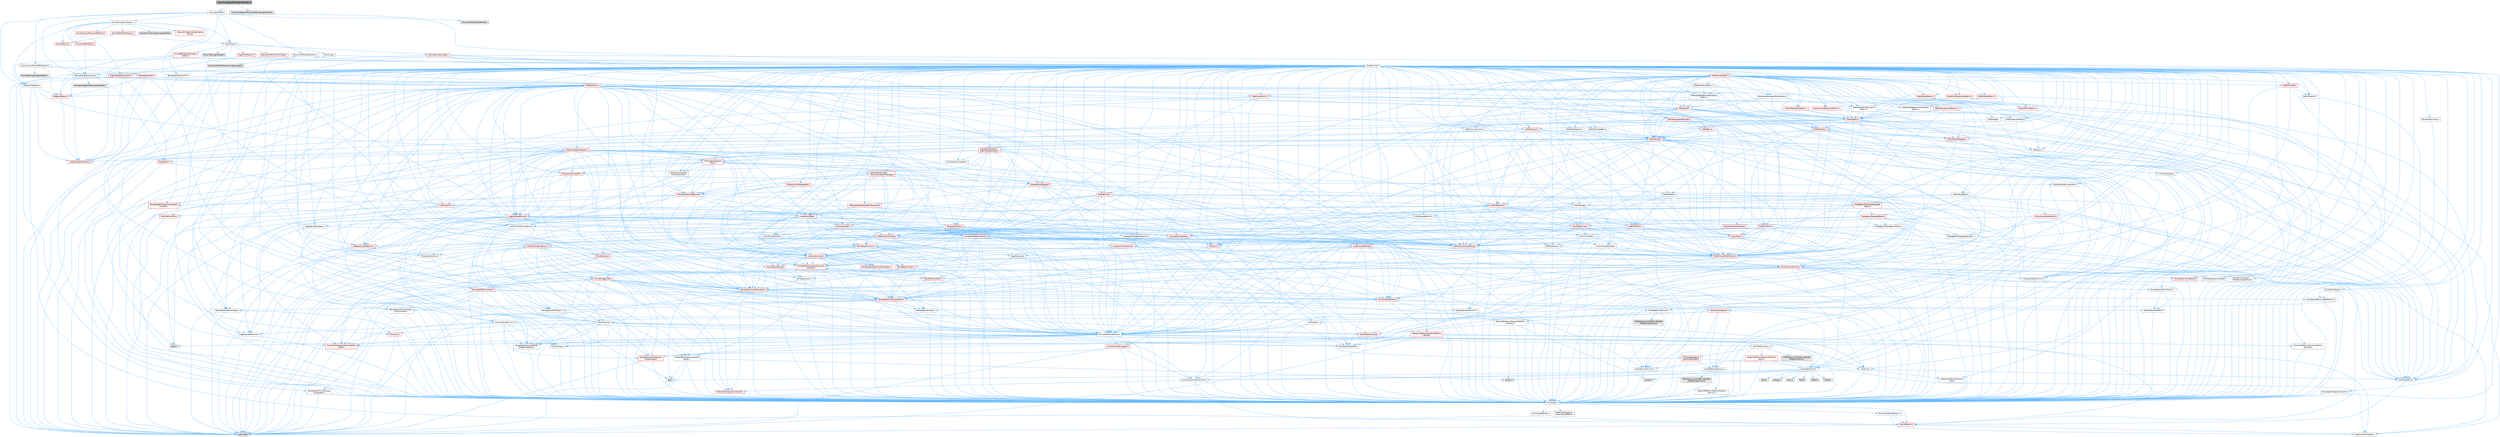 digraph "CommonLegacyMovementSettings.h"
{
 // INTERACTIVE_SVG=YES
 // LATEX_PDF_SIZE
  bgcolor="transparent";
  edge [fontname=Helvetica,fontsize=10,labelfontname=Helvetica,labelfontsize=10];
  node [fontname=Helvetica,fontsize=10,shape=box,height=0.2,width=0.4];
  Node1 [id="Node000001",label="CommonLegacyMovementSettings.h",height=0.2,width=0.4,color="gray40", fillcolor="grey60", style="filled", fontcolor="black",tooltip=" "];
  Node1 -> Node2 [id="edge1_Node000001_Node000002",color="steelblue1",style="solid",tooltip=" "];
  Node2 [id="Node000002",label="MovementMode.h",height=0.2,width=0.4,color="grey40", fillcolor="white", style="filled",URL="$d1/de0/MovementMode_8h.html",tooltip=" "];
  Node2 -> Node3 [id="edge2_Node000002_Node000003",color="steelblue1",style="solid",tooltip=" "];
  Node3 [id="Node000003",label="CoreMinimal.h",height=0.2,width=0.4,color="grey40", fillcolor="white", style="filled",URL="$d7/d67/CoreMinimal_8h.html",tooltip=" "];
  Node3 -> Node4 [id="edge3_Node000003_Node000004",color="steelblue1",style="solid",tooltip=" "];
  Node4 [id="Node000004",label="CoreTypes.h",height=0.2,width=0.4,color="grey40", fillcolor="white", style="filled",URL="$dc/dec/CoreTypes_8h.html",tooltip=" "];
  Node4 -> Node5 [id="edge4_Node000004_Node000005",color="steelblue1",style="solid",tooltip=" "];
  Node5 [id="Node000005",label="HAL/Platform.h",height=0.2,width=0.4,color="red", fillcolor="#FFF0F0", style="filled",URL="$d9/dd0/Platform_8h.html",tooltip=" "];
  Node5 -> Node8 [id="edge5_Node000005_Node000008",color="steelblue1",style="solid",tooltip=" "];
  Node8 [id="Node000008",label="type_traits",height=0.2,width=0.4,color="grey60", fillcolor="#E0E0E0", style="filled",tooltip=" "];
  Node5 -> Node9 [id="edge6_Node000005_Node000009",color="steelblue1",style="solid",tooltip=" "];
  Node9 [id="Node000009",label="PreprocessorHelpers.h",height=0.2,width=0.4,color="grey40", fillcolor="white", style="filled",URL="$db/ddb/PreprocessorHelpers_8h.html",tooltip=" "];
  Node4 -> Node15 [id="edge7_Node000004_Node000015",color="steelblue1",style="solid",tooltip=" "];
  Node15 [id="Node000015",label="ProfilingDebugging\l/UMemoryDefines.h",height=0.2,width=0.4,color="grey40", fillcolor="white", style="filled",URL="$d2/da2/UMemoryDefines_8h.html",tooltip=" "];
  Node4 -> Node16 [id="edge8_Node000004_Node000016",color="steelblue1",style="solid",tooltip=" "];
  Node16 [id="Node000016",label="Misc/CoreMiscDefines.h",height=0.2,width=0.4,color="grey40", fillcolor="white", style="filled",URL="$da/d38/CoreMiscDefines_8h.html",tooltip=" "];
  Node16 -> Node5 [id="edge9_Node000016_Node000005",color="steelblue1",style="solid",tooltip=" "];
  Node16 -> Node9 [id="edge10_Node000016_Node000009",color="steelblue1",style="solid",tooltip=" "];
  Node4 -> Node17 [id="edge11_Node000004_Node000017",color="steelblue1",style="solid",tooltip=" "];
  Node17 [id="Node000017",label="Misc/CoreDefines.h",height=0.2,width=0.4,color="grey40", fillcolor="white", style="filled",URL="$d3/dd2/CoreDefines_8h.html",tooltip=" "];
  Node3 -> Node18 [id="edge12_Node000003_Node000018",color="steelblue1",style="solid",tooltip=" "];
  Node18 [id="Node000018",label="CoreFwd.h",height=0.2,width=0.4,color="grey40", fillcolor="white", style="filled",URL="$d1/d1e/CoreFwd_8h.html",tooltip=" "];
  Node18 -> Node4 [id="edge13_Node000018_Node000004",color="steelblue1",style="solid",tooltip=" "];
  Node18 -> Node19 [id="edge14_Node000018_Node000019",color="steelblue1",style="solid",tooltip=" "];
  Node19 [id="Node000019",label="Containers/ContainersFwd.h",height=0.2,width=0.4,color="grey40", fillcolor="white", style="filled",URL="$d4/d0a/ContainersFwd_8h.html",tooltip=" "];
  Node19 -> Node5 [id="edge15_Node000019_Node000005",color="steelblue1",style="solid",tooltip=" "];
  Node19 -> Node4 [id="edge16_Node000019_Node000004",color="steelblue1",style="solid",tooltip=" "];
  Node19 -> Node20 [id="edge17_Node000019_Node000020",color="steelblue1",style="solid",tooltip=" "];
  Node20 [id="Node000020",label="Traits/IsContiguousContainer.h",height=0.2,width=0.4,color="red", fillcolor="#FFF0F0", style="filled",URL="$d5/d3c/IsContiguousContainer_8h.html",tooltip=" "];
  Node20 -> Node4 [id="edge18_Node000020_Node000004",color="steelblue1",style="solid",tooltip=" "];
  Node18 -> Node23 [id="edge19_Node000018_Node000023",color="steelblue1",style="solid",tooltip=" "];
  Node23 [id="Node000023",label="Math/MathFwd.h",height=0.2,width=0.4,color="grey40", fillcolor="white", style="filled",URL="$d2/d10/MathFwd_8h.html",tooltip=" "];
  Node23 -> Node5 [id="edge20_Node000023_Node000005",color="steelblue1",style="solid",tooltip=" "];
  Node18 -> Node24 [id="edge21_Node000018_Node000024",color="steelblue1",style="solid",tooltip=" "];
  Node24 [id="Node000024",label="UObject/UObjectHierarchy\lFwd.h",height=0.2,width=0.4,color="grey40", fillcolor="white", style="filled",URL="$d3/d13/UObjectHierarchyFwd_8h.html",tooltip=" "];
  Node3 -> Node24 [id="edge22_Node000003_Node000024",color="steelblue1",style="solid",tooltip=" "];
  Node3 -> Node19 [id="edge23_Node000003_Node000019",color="steelblue1",style="solid",tooltip=" "];
  Node3 -> Node25 [id="edge24_Node000003_Node000025",color="steelblue1",style="solid",tooltip=" "];
  Node25 [id="Node000025",label="Misc/VarArgs.h",height=0.2,width=0.4,color="grey40", fillcolor="white", style="filled",URL="$d5/d6f/VarArgs_8h.html",tooltip=" "];
  Node25 -> Node4 [id="edge25_Node000025_Node000004",color="steelblue1",style="solid",tooltip=" "];
  Node3 -> Node26 [id="edge26_Node000003_Node000026",color="steelblue1",style="solid",tooltip=" "];
  Node26 [id="Node000026",label="Logging/LogVerbosity.h",height=0.2,width=0.4,color="grey40", fillcolor="white", style="filled",URL="$d2/d8f/LogVerbosity_8h.html",tooltip=" "];
  Node26 -> Node4 [id="edge27_Node000026_Node000004",color="steelblue1",style="solid",tooltip=" "];
  Node3 -> Node27 [id="edge28_Node000003_Node000027",color="steelblue1",style="solid",tooltip=" "];
  Node27 [id="Node000027",label="Misc/OutputDevice.h",height=0.2,width=0.4,color="grey40", fillcolor="white", style="filled",URL="$d7/d32/OutputDevice_8h.html",tooltip=" "];
  Node27 -> Node18 [id="edge29_Node000027_Node000018",color="steelblue1",style="solid",tooltip=" "];
  Node27 -> Node4 [id="edge30_Node000027_Node000004",color="steelblue1",style="solid",tooltip=" "];
  Node27 -> Node26 [id="edge31_Node000027_Node000026",color="steelblue1",style="solid",tooltip=" "];
  Node27 -> Node25 [id="edge32_Node000027_Node000025",color="steelblue1",style="solid",tooltip=" "];
  Node27 -> Node28 [id="edge33_Node000027_Node000028",color="steelblue1",style="solid",tooltip=" "];
  Node28 [id="Node000028",label="Templates/IsArrayOrRefOf\lTypeByPredicate.h",height=0.2,width=0.4,color="grey40", fillcolor="white", style="filled",URL="$d6/da1/IsArrayOrRefOfTypeByPredicate_8h.html",tooltip=" "];
  Node28 -> Node4 [id="edge34_Node000028_Node000004",color="steelblue1",style="solid",tooltip=" "];
  Node27 -> Node29 [id="edge35_Node000027_Node000029",color="steelblue1",style="solid",tooltip=" "];
  Node29 [id="Node000029",label="Templates/IsValidVariadic\lFunctionArg.h",height=0.2,width=0.4,color="red", fillcolor="#FFF0F0", style="filled",URL="$d0/dc8/IsValidVariadicFunctionArg_8h.html",tooltip=" "];
  Node29 -> Node4 [id="edge36_Node000029_Node000004",color="steelblue1",style="solid",tooltip=" "];
  Node29 -> Node8 [id="edge37_Node000029_Node000008",color="steelblue1",style="solid",tooltip=" "];
  Node27 -> Node31 [id="edge38_Node000027_Node000031",color="steelblue1",style="solid",tooltip=" "];
  Node31 [id="Node000031",label="Traits/IsCharEncodingCompatible\lWith.h",height=0.2,width=0.4,color="red", fillcolor="#FFF0F0", style="filled",URL="$df/dd1/IsCharEncodingCompatibleWith_8h.html",tooltip=" "];
  Node31 -> Node8 [id="edge39_Node000031_Node000008",color="steelblue1",style="solid",tooltip=" "];
  Node3 -> Node33 [id="edge40_Node000003_Node000033",color="steelblue1",style="solid",tooltip=" "];
  Node33 [id="Node000033",label="HAL/PlatformCrt.h",height=0.2,width=0.4,color="grey40", fillcolor="white", style="filled",URL="$d8/d75/PlatformCrt_8h.html",tooltip=" "];
  Node33 -> Node34 [id="edge41_Node000033_Node000034",color="steelblue1",style="solid",tooltip=" "];
  Node34 [id="Node000034",label="new",height=0.2,width=0.4,color="grey60", fillcolor="#E0E0E0", style="filled",tooltip=" "];
  Node33 -> Node35 [id="edge42_Node000033_Node000035",color="steelblue1",style="solid",tooltip=" "];
  Node35 [id="Node000035",label="wchar.h",height=0.2,width=0.4,color="grey60", fillcolor="#E0E0E0", style="filled",tooltip=" "];
  Node33 -> Node36 [id="edge43_Node000033_Node000036",color="steelblue1",style="solid",tooltip=" "];
  Node36 [id="Node000036",label="stddef.h",height=0.2,width=0.4,color="grey60", fillcolor="#E0E0E0", style="filled",tooltip=" "];
  Node33 -> Node37 [id="edge44_Node000033_Node000037",color="steelblue1",style="solid",tooltip=" "];
  Node37 [id="Node000037",label="stdlib.h",height=0.2,width=0.4,color="grey60", fillcolor="#E0E0E0", style="filled",tooltip=" "];
  Node33 -> Node38 [id="edge45_Node000033_Node000038",color="steelblue1",style="solid",tooltip=" "];
  Node38 [id="Node000038",label="stdio.h",height=0.2,width=0.4,color="grey60", fillcolor="#E0E0E0", style="filled",tooltip=" "];
  Node33 -> Node39 [id="edge46_Node000033_Node000039",color="steelblue1",style="solid",tooltip=" "];
  Node39 [id="Node000039",label="stdarg.h",height=0.2,width=0.4,color="grey60", fillcolor="#E0E0E0", style="filled",tooltip=" "];
  Node33 -> Node40 [id="edge47_Node000033_Node000040",color="steelblue1",style="solid",tooltip=" "];
  Node40 [id="Node000040",label="math.h",height=0.2,width=0.4,color="grey60", fillcolor="#E0E0E0", style="filled",tooltip=" "];
  Node33 -> Node41 [id="edge48_Node000033_Node000041",color="steelblue1",style="solid",tooltip=" "];
  Node41 [id="Node000041",label="float.h",height=0.2,width=0.4,color="grey60", fillcolor="#E0E0E0", style="filled",tooltip=" "];
  Node33 -> Node42 [id="edge49_Node000033_Node000042",color="steelblue1",style="solid",tooltip=" "];
  Node42 [id="Node000042",label="string.h",height=0.2,width=0.4,color="grey60", fillcolor="#E0E0E0", style="filled",tooltip=" "];
  Node3 -> Node43 [id="edge50_Node000003_Node000043",color="steelblue1",style="solid",tooltip=" "];
  Node43 [id="Node000043",label="HAL/PlatformMisc.h",height=0.2,width=0.4,color="grey40", fillcolor="white", style="filled",URL="$d0/df5/PlatformMisc_8h.html",tooltip=" "];
  Node43 -> Node4 [id="edge51_Node000043_Node000004",color="steelblue1",style="solid",tooltip=" "];
  Node43 -> Node44 [id="edge52_Node000043_Node000044",color="steelblue1",style="solid",tooltip=" "];
  Node44 [id="Node000044",label="GenericPlatform/GenericPlatform\lMisc.h",height=0.2,width=0.4,color="red", fillcolor="#FFF0F0", style="filled",URL="$db/d9a/GenericPlatformMisc_8h.html",tooltip=" "];
  Node44 -> Node18 [id="edge53_Node000044_Node000018",color="steelblue1",style="solid",tooltip=" "];
  Node44 -> Node4 [id="edge54_Node000044_Node000004",color="steelblue1",style="solid",tooltip=" "];
  Node44 -> Node33 [id="edge55_Node000044_Node000033",color="steelblue1",style="solid",tooltip=" "];
  Node44 -> Node48 [id="edge56_Node000044_Node000048",color="steelblue1",style="solid",tooltip=" "];
  Node48 [id="Node000048",label="Math/NumericLimits.h",height=0.2,width=0.4,color="grey40", fillcolor="white", style="filled",URL="$df/d1b/NumericLimits_8h.html",tooltip=" "];
  Node48 -> Node4 [id="edge57_Node000048_Node000004",color="steelblue1",style="solid",tooltip=" "];
  Node43 -> Node53 [id="edge58_Node000043_Node000053",color="steelblue1",style="solid",tooltip=" "];
  Node53 [id="Node000053",label="COMPILED_PLATFORM_HEADER\l(PlatformMisc.h)",height=0.2,width=0.4,color="grey60", fillcolor="#E0E0E0", style="filled",tooltip=" "];
  Node43 -> Node54 [id="edge59_Node000043_Node000054",color="steelblue1",style="solid",tooltip=" "];
  Node54 [id="Node000054",label="ProfilingDebugging\l/CpuProfilerTrace.h",height=0.2,width=0.4,color="red", fillcolor="#FFF0F0", style="filled",URL="$da/dcb/CpuProfilerTrace_8h.html",tooltip=" "];
  Node54 -> Node4 [id="edge60_Node000054_Node000004",color="steelblue1",style="solid",tooltip=" "];
  Node54 -> Node19 [id="edge61_Node000054_Node000019",color="steelblue1",style="solid",tooltip=" "];
  Node54 -> Node55 [id="edge62_Node000054_Node000055",color="steelblue1",style="solid",tooltip=" "];
  Node55 [id="Node000055",label="HAL/PlatformAtomics.h",height=0.2,width=0.4,color="grey40", fillcolor="white", style="filled",URL="$d3/d36/PlatformAtomics_8h.html",tooltip=" "];
  Node55 -> Node4 [id="edge63_Node000055_Node000004",color="steelblue1",style="solid",tooltip=" "];
  Node55 -> Node56 [id="edge64_Node000055_Node000056",color="steelblue1",style="solid",tooltip=" "];
  Node56 [id="Node000056",label="GenericPlatform/GenericPlatform\lAtomics.h",height=0.2,width=0.4,color="grey40", fillcolor="white", style="filled",URL="$da/d72/GenericPlatformAtomics_8h.html",tooltip=" "];
  Node56 -> Node4 [id="edge65_Node000056_Node000004",color="steelblue1",style="solid",tooltip=" "];
  Node55 -> Node57 [id="edge66_Node000055_Node000057",color="steelblue1",style="solid",tooltip=" "];
  Node57 [id="Node000057",label="COMPILED_PLATFORM_HEADER\l(PlatformAtomics.h)",height=0.2,width=0.4,color="grey60", fillcolor="#E0E0E0", style="filled",tooltip=" "];
  Node54 -> Node9 [id="edge67_Node000054_Node000009",color="steelblue1",style="solid",tooltip=" "];
  Node3 -> Node62 [id="edge68_Node000003_Node000062",color="steelblue1",style="solid",tooltip=" "];
  Node62 [id="Node000062",label="Misc/AssertionMacros.h",height=0.2,width=0.4,color="grey40", fillcolor="white", style="filled",URL="$d0/dfa/AssertionMacros_8h.html",tooltip=" "];
  Node62 -> Node4 [id="edge69_Node000062_Node000004",color="steelblue1",style="solid",tooltip=" "];
  Node62 -> Node5 [id="edge70_Node000062_Node000005",color="steelblue1",style="solid",tooltip=" "];
  Node62 -> Node43 [id="edge71_Node000062_Node000043",color="steelblue1",style="solid",tooltip=" "];
  Node62 -> Node9 [id="edge72_Node000062_Node000009",color="steelblue1",style="solid",tooltip=" "];
  Node62 -> Node63 [id="edge73_Node000062_Node000063",color="steelblue1",style="solid",tooltip=" "];
  Node63 [id="Node000063",label="Templates/EnableIf.h",height=0.2,width=0.4,color="grey40", fillcolor="white", style="filled",URL="$d7/d60/EnableIf_8h.html",tooltip=" "];
  Node63 -> Node4 [id="edge74_Node000063_Node000004",color="steelblue1",style="solid",tooltip=" "];
  Node62 -> Node28 [id="edge75_Node000062_Node000028",color="steelblue1",style="solid",tooltip=" "];
  Node62 -> Node29 [id="edge76_Node000062_Node000029",color="steelblue1",style="solid",tooltip=" "];
  Node62 -> Node31 [id="edge77_Node000062_Node000031",color="steelblue1",style="solid",tooltip=" "];
  Node62 -> Node25 [id="edge78_Node000062_Node000025",color="steelblue1",style="solid",tooltip=" "];
  Node62 -> Node64 [id="edge79_Node000062_Node000064",color="steelblue1",style="solid",tooltip=" "];
  Node64 [id="Node000064",label="String/FormatStringSan.h",height=0.2,width=0.4,color="red", fillcolor="#FFF0F0", style="filled",URL="$d3/d8b/FormatStringSan_8h.html",tooltip=" "];
  Node64 -> Node8 [id="edge80_Node000064_Node000008",color="steelblue1",style="solid",tooltip=" "];
  Node64 -> Node4 [id="edge81_Node000064_Node000004",color="steelblue1",style="solid",tooltip=" "];
  Node64 -> Node29 [id="edge82_Node000064_Node000029",color="steelblue1",style="solid",tooltip=" "];
  Node64 -> Node19 [id="edge83_Node000064_Node000019",color="steelblue1",style="solid",tooltip=" "];
  Node62 -> Node70 [id="edge84_Node000062_Node000070",color="steelblue1",style="solid",tooltip=" "];
  Node70 [id="Node000070",label="atomic",height=0.2,width=0.4,color="grey60", fillcolor="#E0E0E0", style="filled",tooltip=" "];
  Node3 -> Node71 [id="edge85_Node000003_Node000071",color="steelblue1",style="solid",tooltip=" "];
  Node71 [id="Node000071",label="Templates/IsPointer.h",height=0.2,width=0.4,color="grey40", fillcolor="white", style="filled",URL="$d7/d05/IsPointer_8h.html",tooltip=" "];
  Node71 -> Node4 [id="edge86_Node000071_Node000004",color="steelblue1",style="solid",tooltip=" "];
  Node3 -> Node72 [id="edge87_Node000003_Node000072",color="steelblue1",style="solid",tooltip=" "];
  Node72 [id="Node000072",label="HAL/PlatformMemory.h",height=0.2,width=0.4,color="grey40", fillcolor="white", style="filled",URL="$de/d68/PlatformMemory_8h.html",tooltip=" "];
  Node72 -> Node4 [id="edge88_Node000072_Node000004",color="steelblue1",style="solid",tooltip=" "];
  Node72 -> Node73 [id="edge89_Node000072_Node000073",color="steelblue1",style="solid",tooltip=" "];
  Node73 [id="Node000073",label="GenericPlatform/GenericPlatform\lMemory.h",height=0.2,width=0.4,color="grey40", fillcolor="white", style="filled",URL="$dd/d22/GenericPlatformMemory_8h.html",tooltip=" "];
  Node73 -> Node18 [id="edge90_Node000073_Node000018",color="steelblue1",style="solid",tooltip=" "];
  Node73 -> Node4 [id="edge91_Node000073_Node000004",color="steelblue1",style="solid",tooltip=" "];
  Node73 -> Node74 [id="edge92_Node000073_Node000074",color="steelblue1",style="solid",tooltip=" "];
  Node74 [id="Node000074",label="HAL/PlatformString.h",height=0.2,width=0.4,color="red", fillcolor="#FFF0F0", style="filled",URL="$db/db5/PlatformString_8h.html",tooltip=" "];
  Node74 -> Node4 [id="edge93_Node000074_Node000004",color="steelblue1",style="solid",tooltip=" "];
  Node73 -> Node42 [id="edge94_Node000073_Node000042",color="steelblue1",style="solid",tooltip=" "];
  Node73 -> Node35 [id="edge95_Node000073_Node000035",color="steelblue1",style="solid",tooltip=" "];
  Node72 -> Node76 [id="edge96_Node000072_Node000076",color="steelblue1",style="solid",tooltip=" "];
  Node76 [id="Node000076",label="COMPILED_PLATFORM_HEADER\l(PlatformMemory.h)",height=0.2,width=0.4,color="grey60", fillcolor="#E0E0E0", style="filled",tooltip=" "];
  Node3 -> Node55 [id="edge97_Node000003_Node000055",color="steelblue1",style="solid",tooltip=" "];
  Node3 -> Node77 [id="edge98_Node000003_Node000077",color="steelblue1",style="solid",tooltip=" "];
  Node77 [id="Node000077",label="Misc/Exec.h",height=0.2,width=0.4,color="grey40", fillcolor="white", style="filled",URL="$de/ddb/Exec_8h.html",tooltip=" "];
  Node77 -> Node4 [id="edge99_Node000077_Node000004",color="steelblue1",style="solid",tooltip=" "];
  Node77 -> Node62 [id="edge100_Node000077_Node000062",color="steelblue1",style="solid",tooltip=" "];
  Node3 -> Node78 [id="edge101_Node000003_Node000078",color="steelblue1",style="solid",tooltip=" "];
  Node78 [id="Node000078",label="HAL/MemoryBase.h",height=0.2,width=0.4,color="red", fillcolor="#FFF0F0", style="filled",URL="$d6/d9f/MemoryBase_8h.html",tooltip=" "];
  Node78 -> Node4 [id="edge102_Node000078_Node000004",color="steelblue1",style="solid",tooltip=" "];
  Node78 -> Node55 [id="edge103_Node000078_Node000055",color="steelblue1",style="solid",tooltip=" "];
  Node78 -> Node33 [id="edge104_Node000078_Node000033",color="steelblue1",style="solid",tooltip=" "];
  Node78 -> Node77 [id="edge105_Node000078_Node000077",color="steelblue1",style="solid",tooltip=" "];
  Node78 -> Node27 [id="edge106_Node000078_Node000027",color="steelblue1",style="solid",tooltip=" "];
  Node3 -> Node88 [id="edge107_Node000003_Node000088",color="steelblue1",style="solid",tooltip=" "];
  Node88 [id="Node000088",label="HAL/UnrealMemory.h",height=0.2,width=0.4,color="red", fillcolor="#FFF0F0", style="filled",URL="$d9/d96/UnrealMemory_8h.html",tooltip=" "];
  Node88 -> Node4 [id="edge108_Node000088_Node000004",color="steelblue1",style="solid",tooltip=" "];
  Node88 -> Node73 [id="edge109_Node000088_Node000073",color="steelblue1",style="solid",tooltip=" "];
  Node88 -> Node78 [id="edge110_Node000088_Node000078",color="steelblue1",style="solid",tooltip=" "];
  Node88 -> Node72 [id="edge111_Node000088_Node000072",color="steelblue1",style="solid",tooltip=" "];
  Node88 -> Node71 [id="edge112_Node000088_Node000071",color="steelblue1",style="solid",tooltip=" "];
  Node3 -> Node90 [id="edge113_Node000003_Node000090",color="steelblue1",style="solid",tooltip=" "];
  Node90 [id="Node000090",label="Templates/IsArithmetic.h",height=0.2,width=0.4,color="grey40", fillcolor="white", style="filled",URL="$d2/d5d/IsArithmetic_8h.html",tooltip=" "];
  Node90 -> Node4 [id="edge114_Node000090_Node000004",color="steelblue1",style="solid",tooltip=" "];
  Node3 -> Node84 [id="edge115_Node000003_Node000084",color="steelblue1",style="solid",tooltip=" "];
  Node84 [id="Node000084",label="Templates/AndOrNot.h",height=0.2,width=0.4,color="grey40", fillcolor="white", style="filled",URL="$db/d0a/AndOrNot_8h.html",tooltip=" "];
  Node84 -> Node4 [id="edge116_Node000084_Node000004",color="steelblue1",style="solid",tooltip=" "];
  Node3 -> Node91 [id="edge117_Node000003_Node000091",color="steelblue1",style="solid",tooltip=" "];
  Node91 [id="Node000091",label="Templates/IsPODType.h",height=0.2,width=0.4,color="grey40", fillcolor="white", style="filled",URL="$d7/db1/IsPODType_8h.html",tooltip=" "];
  Node91 -> Node4 [id="edge118_Node000091_Node000004",color="steelblue1",style="solid",tooltip=" "];
  Node3 -> Node92 [id="edge119_Node000003_Node000092",color="steelblue1",style="solid",tooltip=" "];
  Node92 [id="Node000092",label="Templates/IsUECoreType.h",height=0.2,width=0.4,color="grey40", fillcolor="white", style="filled",URL="$d1/db8/IsUECoreType_8h.html",tooltip=" "];
  Node92 -> Node4 [id="edge120_Node000092_Node000004",color="steelblue1",style="solid",tooltip=" "];
  Node92 -> Node8 [id="edge121_Node000092_Node000008",color="steelblue1",style="solid",tooltip=" "];
  Node3 -> Node85 [id="edge122_Node000003_Node000085",color="steelblue1",style="solid",tooltip=" "];
  Node85 [id="Node000085",label="Templates/IsTriviallyCopy\lConstructible.h",height=0.2,width=0.4,color="grey40", fillcolor="white", style="filled",URL="$d3/d78/IsTriviallyCopyConstructible_8h.html",tooltip=" "];
  Node85 -> Node4 [id="edge123_Node000085_Node000004",color="steelblue1",style="solid",tooltip=" "];
  Node85 -> Node8 [id="edge124_Node000085_Node000008",color="steelblue1",style="solid",tooltip=" "];
  Node3 -> Node93 [id="edge125_Node000003_Node000093",color="steelblue1",style="solid",tooltip=" "];
  Node93 [id="Node000093",label="Templates/UnrealTypeTraits.h",height=0.2,width=0.4,color="red", fillcolor="#FFF0F0", style="filled",URL="$d2/d2d/UnrealTypeTraits_8h.html",tooltip=" "];
  Node93 -> Node4 [id="edge126_Node000093_Node000004",color="steelblue1",style="solid",tooltip=" "];
  Node93 -> Node71 [id="edge127_Node000093_Node000071",color="steelblue1",style="solid",tooltip=" "];
  Node93 -> Node62 [id="edge128_Node000093_Node000062",color="steelblue1",style="solid",tooltip=" "];
  Node93 -> Node84 [id="edge129_Node000093_Node000084",color="steelblue1",style="solid",tooltip=" "];
  Node93 -> Node63 [id="edge130_Node000093_Node000063",color="steelblue1",style="solid",tooltip=" "];
  Node93 -> Node90 [id="edge131_Node000093_Node000090",color="steelblue1",style="solid",tooltip=" "];
  Node93 -> Node91 [id="edge132_Node000093_Node000091",color="steelblue1",style="solid",tooltip=" "];
  Node93 -> Node92 [id="edge133_Node000093_Node000092",color="steelblue1",style="solid",tooltip=" "];
  Node93 -> Node85 [id="edge134_Node000093_Node000085",color="steelblue1",style="solid",tooltip=" "];
  Node3 -> Node63 [id="edge135_Node000003_Node000063",color="steelblue1",style="solid",tooltip=" "];
  Node3 -> Node95 [id="edge136_Node000003_Node000095",color="steelblue1",style="solid",tooltip=" "];
  Node95 [id="Node000095",label="Templates/RemoveReference.h",height=0.2,width=0.4,color="grey40", fillcolor="white", style="filled",URL="$da/dbe/RemoveReference_8h.html",tooltip=" "];
  Node95 -> Node4 [id="edge137_Node000095_Node000004",color="steelblue1",style="solid",tooltip=" "];
  Node3 -> Node96 [id="edge138_Node000003_Node000096",color="steelblue1",style="solid",tooltip=" "];
  Node96 [id="Node000096",label="Templates/IntegralConstant.h",height=0.2,width=0.4,color="grey40", fillcolor="white", style="filled",URL="$db/d1b/IntegralConstant_8h.html",tooltip=" "];
  Node96 -> Node4 [id="edge139_Node000096_Node000004",color="steelblue1",style="solid",tooltip=" "];
  Node3 -> Node97 [id="edge140_Node000003_Node000097",color="steelblue1",style="solid",tooltip=" "];
  Node97 [id="Node000097",label="Templates/IsClass.h",height=0.2,width=0.4,color="grey40", fillcolor="white", style="filled",URL="$db/dcb/IsClass_8h.html",tooltip=" "];
  Node97 -> Node4 [id="edge141_Node000097_Node000004",color="steelblue1",style="solid",tooltip=" "];
  Node3 -> Node98 [id="edge142_Node000003_Node000098",color="steelblue1",style="solid",tooltip=" "];
  Node98 [id="Node000098",label="Templates/TypeCompatible\lBytes.h",height=0.2,width=0.4,color="grey40", fillcolor="white", style="filled",URL="$df/d0a/TypeCompatibleBytes_8h.html",tooltip=" "];
  Node98 -> Node4 [id="edge143_Node000098_Node000004",color="steelblue1",style="solid",tooltip=" "];
  Node98 -> Node42 [id="edge144_Node000098_Node000042",color="steelblue1",style="solid",tooltip=" "];
  Node98 -> Node34 [id="edge145_Node000098_Node000034",color="steelblue1",style="solid",tooltip=" "];
  Node98 -> Node8 [id="edge146_Node000098_Node000008",color="steelblue1",style="solid",tooltip=" "];
  Node3 -> Node20 [id="edge147_Node000003_Node000020",color="steelblue1",style="solid",tooltip=" "];
  Node3 -> Node99 [id="edge148_Node000003_Node000099",color="steelblue1",style="solid",tooltip=" "];
  Node99 [id="Node000099",label="Templates/UnrealTemplate.h",height=0.2,width=0.4,color="red", fillcolor="#FFF0F0", style="filled",URL="$d4/d24/UnrealTemplate_8h.html",tooltip=" "];
  Node99 -> Node4 [id="edge149_Node000099_Node000004",color="steelblue1",style="solid",tooltip=" "];
  Node99 -> Node71 [id="edge150_Node000099_Node000071",color="steelblue1",style="solid",tooltip=" "];
  Node99 -> Node88 [id="edge151_Node000099_Node000088",color="steelblue1",style="solid",tooltip=" "];
  Node99 -> Node93 [id="edge152_Node000099_Node000093",color="steelblue1",style="solid",tooltip=" "];
  Node99 -> Node95 [id="edge153_Node000099_Node000095",color="steelblue1",style="solid",tooltip=" "];
  Node99 -> Node98 [id="edge154_Node000099_Node000098",color="steelblue1",style="solid",tooltip=" "];
  Node99 -> Node20 [id="edge155_Node000099_Node000020",color="steelblue1",style="solid",tooltip=" "];
  Node99 -> Node8 [id="edge156_Node000099_Node000008",color="steelblue1",style="solid",tooltip=" "];
  Node3 -> Node48 [id="edge157_Node000003_Node000048",color="steelblue1",style="solid",tooltip=" "];
  Node3 -> Node103 [id="edge158_Node000003_Node000103",color="steelblue1",style="solid",tooltip=" "];
  Node103 [id="Node000103",label="HAL/PlatformMath.h",height=0.2,width=0.4,color="red", fillcolor="#FFF0F0", style="filled",URL="$dc/d53/PlatformMath_8h.html",tooltip=" "];
  Node103 -> Node4 [id="edge159_Node000103_Node000004",color="steelblue1",style="solid",tooltip=" "];
  Node3 -> Node86 [id="edge160_Node000003_Node000086",color="steelblue1",style="solid",tooltip=" "];
  Node86 [id="Node000086",label="Templates/IsTriviallyCopy\lAssignable.h",height=0.2,width=0.4,color="grey40", fillcolor="white", style="filled",URL="$d2/df2/IsTriviallyCopyAssignable_8h.html",tooltip=" "];
  Node86 -> Node4 [id="edge161_Node000086_Node000004",color="steelblue1",style="solid",tooltip=" "];
  Node86 -> Node8 [id="edge162_Node000086_Node000008",color="steelblue1",style="solid",tooltip=" "];
  Node3 -> Node111 [id="edge163_Node000003_Node000111",color="steelblue1",style="solid",tooltip=" "];
  Node111 [id="Node000111",label="Templates/MemoryOps.h",height=0.2,width=0.4,color="red", fillcolor="#FFF0F0", style="filled",URL="$db/dea/MemoryOps_8h.html",tooltip=" "];
  Node111 -> Node4 [id="edge164_Node000111_Node000004",color="steelblue1",style="solid",tooltip=" "];
  Node111 -> Node88 [id="edge165_Node000111_Node000088",color="steelblue1",style="solid",tooltip=" "];
  Node111 -> Node86 [id="edge166_Node000111_Node000086",color="steelblue1",style="solid",tooltip=" "];
  Node111 -> Node85 [id="edge167_Node000111_Node000085",color="steelblue1",style="solid",tooltip=" "];
  Node111 -> Node93 [id="edge168_Node000111_Node000093",color="steelblue1",style="solid",tooltip=" "];
  Node111 -> Node34 [id="edge169_Node000111_Node000034",color="steelblue1",style="solid",tooltip=" "];
  Node111 -> Node8 [id="edge170_Node000111_Node000008",color="steelblue1",style="solid",tooltip=" "];
  Node3 -> Node112 [id="edge171_Node000003_Node000112",color="steelblue1",style="solid",tooltip=" "];
  Node112 [id="Node000112",label="Containers/ContainerAllocation\lPolicies.h",height=0.2,width=0.4,color="red", fillcolor="#FFF0F0", style="filled",URL="$d7/dff/ContainerAllocationPolicies_8h.html",tooltip=" "];
  Node112 -> Node4 [id="edge172_Node000112_Node000004",color="steelblue1",style="solid",tooltip=" "];
  Node112 -> Node112 [id="edge173_Node000112_Node000112",color="steelblue1",style="solid",tooltip=" "];
  Node112 -> Node103 [id="edge174_Node000112_Node000103",color="steelblue1",style="solid",tooltip=" "];
  Node112 -> Node88 [id="edge175_Node000112_Node000088",color="steelblue1",style="solid",tooltip=" "];
  Node112 -> Node48 [id="edge176_Node000112_Node000048",color="steelblue1",style="solid",tooltip=" "];
  Node112 -> Node62 [id="edge177_Node000112_Node000062",color="steelblue1",style="solid",tooltip=" "];
  Node112 -> Node111 [id="edge178_Node000112_Node000111",color="steelblue1",style="solid",tooltip=" "];
  Node112 -> Node98 [id="edge179_Node000112_Node000098",color="steelblue1",style="solid",tooltip=" "];
  Node112 -> Node8 [id="edge180_Node000112_Node000008",color="steelblue1",style="solid",tooltip=" "];
  Node3 -> Node115 [id="edge181_Node000003_Node000115",color="steelblue1",style="solid",tooltip=" "];
  Node115 [id="Node000115",label="Templates/IsEnumClass.h",height=0.2,width=0.4,color="grey40", fillcolor="white", style="filled",URL="$d7/d15/IsEnumClass_8h.html",tooltip=" "];
  Node115 -> Node4 [id="edge182_Node000115_Node000004",color="steelblue1",style="solid",tooltip=" "];
  Node115 -> Node84 [id="edge183_Node000115_Node000084",color="steelblue1",style="solid",tooltip=" "];
  Node3 -> Node116 [id="edge184_Node000003_Node000116",color="steelblue1",style="solid",tooltip=" "];
  Node116 [id="Node000116",label="HAL/PlatformProperties.h",height=0.2,width=0.4,color="red", fillcolor="#FFF0F0", style="filled",URL="$d9/db0/PlatformProperties_8h.html",tooltip=" "];
  Node116 -> Node4 [id="edge185_Node000116_Node000004",color="steelblue1",style="solid",tooltip=" "];
  Node3 -> Node119 [id="edge186_Node000003_Node000119",color="steelblue1",style="solid",tooltip=" "];
  Node119 [id="Node000119",label="Misc/EngineVersionBase.h",height=0.2,width=0.4,color="grey40", fillcolor="white", style="filled",URL="$d5/d2b/EngineVersionBase_8h.html",tooltip=" "];
  Node119 -> Node4 [id="edge187_Node000119_Node000004",color="steelblue1",style="solid",tooltip=" "];
  Node3 -> Node120 [id="edge188_Node000003_Node000120",color="steelblue1",style="solid",tooltip=" "];
  Node120 [id="Node000120",label="Internationalization\l/TextNamespaceFwd.h",height=0.2,width=0.4,color="grey40", fillcolor="white", style="filled",URL="$d8/d97/TextNamespaceFwd_8h.html",tooltip=" "];
  Node120 -> Node4 [id="edge189_Node000120_Node000004",color="steelblue1",style="solid",tooltip=" "];
  Node3 -> Node121 [id="edge190_Node000003_Node000121",color="steelblue1",style="solid",tooltip=" "];
  Node121 [id="Node000121",label="Serialization/Archive.h",height=0.2,width=0.4,color="red", fillcolor="#FFF0F0", style="filled",URL="$d7/d3b/Archive_8h.html",tooltip=" "];
  Node121 -> Node18 [id="edge191_Node000121_Node000018",color="steelblue1",style="solid",tooltip=" "];
  Node121 -> Node4 [id="edge192_Node000121_Node000004",color="steelblue1",style="solid",tooltip=" "];
  Node121 -> Node116 [id="edge193_Node000121_Node000116",color="steelblue1",style="solid",tooltip=" "];
  Node121 -> Node120 [id="edge194_Node000121_Node000120",color="steelblue1",style="solid",tooltip=" "];
  Node121 -> Node23 [id="edge195_Node000121_Node000023",color="steelblue1",style="solid",tooltip=" "];
  Node121 -> Node62 [id="edge196_Node000121_Node000062",color="steelblue1",style="solid",tooltip=" "];
  Node121 -> Node119 [id="edge197_Node000121_Node000119",color="steelblue1",style="solid",tooltip=" "];
  Node121 -> Node25 [id="edge198_Node000121_Node000025",color="steelblue1",style="solid",tooltip=" "];
  Node121 -> Node63 [id="edge199_Node000121_Node000063",color="steelblue1",style="solid",tooltip=" "];
  Node121 -> Node28 [id="edge200_Node000121_Node000028",color="steelblue1",style="solid",tooltip=" "];
  Node121 -> Node115 [id="edge201_Node000121_Node000115",color="steelblue1",style="solid",tooltip=" "];
  Node121 -> Node29 [id="edge202_Node000121_Node000029",color="steelblue1",style="solid",tooltip=" "];
  Node121 -> Node99 [id="edge203_Node000121_Node000099",color="steelblue1",style="solid",tooltip=" "];
  Node121 -> Node31 [id="edge204_Node000121_Node000031",color="steelblue1",style="solid",tooltip=" "];
  Node121 -> Node124 [id="edge205_Node000121_Node000124",color="steelblue1",style="solid",tooltip=" "];
  Node124 [id="Node000124",label="UObject/ObjectVersion.h",height=0.2,width=0.4,color="grey40", fillcolor="white", style="filled",URL="$da/d63/ObjectVersion_8h.html",tooltip=" "];
  Node124 -> Node4 [id="edge206_Node000124_Node000004",color="steelblue1",style="solid",tooltip=" "];
  Node3 -> Node125 [id="edge207_Node000003_Node000125",color="steelblue1",style="solid",tooltip=" "];
  Node125 [id="Node000125",label="Templates/Less.h",height=0.2,width=0.4,color="grey40", fillcolor="white", style="filled",URL="$de/dc8/Less_8h.html",tooltip=" "];
  Node125 -> Node4 [id="edge208_Node000125_Node000004",color="steelblue1",style="solid",tooltip=" "];
  Node125 -> Node99 [id="edge209_Node000125_Node000099",color="steelblue1",style="solid",tooltip=" "];
  Node3 -> Node126 [id="edge210_Node000003_Node000126",color="steelblue1",style="solid",tooltip=" "];
  Node126 [id="Node000126",label="Templates/Sorting.h",height=0.2,width=0.4,color="red", fillcolor="#FFF0F0", style="filled",URL="$d3/d9e/Sorting_8h.html",tooltip=" "];
  Node126 -> Node4 [id="edge211_Node000126_Node000004",color="steelblue1",style="solid",tooltip=" "];
  Node126 -> Node103 [id="edge212_Node000126_Node000103",color="steelblue1",style="solid",tooltip=" "];
  Node126 -> Node125 [id="edge213_Node000126_Node000125",color="steelblue1",style="solid",tooltip=" "];
  Node3 -> Node137 [id="edge214_Node000003_Node000137",color="steelblue1",style="solid",tooltip=" "];
  Node137 [id="Node000137",label="Misc/Char.h",height=0.2,width=0.4,color="red", fillcolor="#FFF0F0", style="filled",URL="$d0/d58/Char_8h.html",tooltip=" "];
  Node137 -> Node4 [id="edge215_Node000137_Node000004",color="steelblue1",style="solid",tooltip=" "];
  Node137 -> Node8 [id="edge216_Node000137_Node000008",color="steelblue1",style="solid",tooltip=" "];
  Node3 -> Node140 [id="edge217_Node000003_Node000140",color="steelblue1",style="solid",tooltip=" "];
  Node140 [id="Node000140",label="GenericPlatform/GenericPlatform\lStricmp.h",height=0.2,width=0.4,color="grey40", fillcolor="white", style="filled",URL="$d2/d86/GenericPlatformStricmp_8h.html",tooltip=" "];
  Node140 -> Node4 [id="edge218_Node000140_Node000004",color="steelblue1",style="solid",tooltip=" "];
  Node3 -> Node141 [id="edge219_Node000003_Node000141",color="steelblue1",style="solid",tooltip=" "];
  Node141 [id="Node000141",label="GenericPlatform/GenericPlatform\lString.h",height=0.2,width=0.4,color="red", fillcolor="#FFF0F0", style="filled",URL="$dd/d20/GenericPlatformString_8h.html",tooltip=" "];
  Node141 -> Node4 [id="edge220_Node000141_Node000004",color="steelblue1",style="solid",tooltip=" "];
  Node141 -> Node140 [id="edge221_Node000141_Node000140",color="steelblue1",style="solid",tooltip=" "];
  Node141 -> Node63 [id="edge222_Node000141_Node000063",color="steelblue1",style="solid",tooltip=" "];
  Node141 -> Node31 [id="edge223_Node000141_Node000031",color="steelblue1",style="solid",tooltip=" "];
  Node141 -> Node8 [id="edge224_Node000141_Node000008",color="steelblue1",style="solid",tooltip=" "];
  Node3 -> Node74 [id="edge225_Node000003_Node000074",color="steelblue1",style="solid",tooltip=" "];
  Node3 -> Node144 [id="edge226_Node000003_Node000144",color="steelblue1",style="solid",tooltip=" "];
  Node144 [id="Node000144",label="Misc/CString.h",height=0.2,width=0.4,color="grey40", fillcolor="white", style="filled",URL="$d2/d49/CString_8h.html",tooltip=" "];
  Node144 -> Node4 [id="edge227_Node000144_Node000004",color="steelblue1",style="solid",tooltip=" "];
  Node144 -> Node33 [id="edge228_Node000144_Node000033",color="steelblue1",style="solid",tooltip=" "];
  Node144 -> Node74 [id="edge229_Node000144_Node000074",color="steelblue1",style="solid",tooltip=" "];
  Node144 -> Node62 [id="edge230_Node000144_Node000062",color="steelblue1",style="solid",tooltip=" "];
  Node144 -> Node137 [id="edge231_Node000144_Node000137",color="steelblue1",style="solid",tooltip=" "];
  Node144 -> Node25 [id="edge232_Node000144_Node000025",color="steelblue1",style="solid",tooltip=" "];
  Node144 -> Node28 [id="edge233_Node000144_Node000028",color="steelblue1",style="solid",tooltip=" "];
  Node144 -> Node29 [id="edge234_Node000144_Node000029",color="steelblue1",style="solid",tooltip=" "];
  Node144 -> Node31 [id="edge235_Node000144_Node000031",color="steelblue1",style="solid",tooltip=" "];
  Node3 -> Node145 [id="edge236_Node000003_Node000145",color="steelblue1",style="solid",tooltip=" "];
  Node145 [id="Node000145",label="Misc/Crc.h",height=0.2,width=0.4,color="red", fillcolor="#FFF0F0", style="filled",URL="$d4/dd2/Crc_8h.html",tooltip=" "];
  Node145 -> Node4 [id="edge237_Node000145_Node000004",color="steelblue1",style="solid",tooltip=" "];
  Node145 -> Node74 [id="edge238_Node000145_Node000074",color="steelblue1",style="solid",tooltip=" "];
  Node145 -> Node62 [id="edge239_Node000145_Node000062",color="steelblue1",style="solid",tooltip=" "];
  Node145 -> Node144 [id="edge240_Node000145_Node000144",color="steelblue1",style="solid",tooltip=" "];
  Node145 -> Node137 [id="edge241_Node000145_Node000137",color="steelblue1",style="solid",tooltip=" "];
  Node145 -> Node93 [id="edge242_Node000145_Node000093",color="steelblue1",style="solid",tooltip=" "];
  Node3 -> Node136 [id="edge243_Node000003_Node000136",color="steelblue1",style="solid",tooltip=" "];
  Node136 [id="Node000136",label="Math/UnrealMathUtility.h",height=0.2,width=0.4,color="red", fillcolor="#FFF0F0", style="filled",URL="$db/db8/UnrealMathUtility_8h.html",tooltip=" "];
  Node136 -> Node4 [id="edge244_Node000136_Node000004",color="steelblue1",style="solid",tooltip=" "];
  Node136 -> Node62 [id="edge245_Node000136_Node000062",color="steelblue1",style="solid",tooltip=" "];
  Node136 -> Node103 [id="edge246_Node000136_Node000103",color="steelblue1",style="solid",tooltip=" "];
  Node136 -> Node23 [id="edge247_Node000136_Node000023",color="steelblue1",style="solid",tooltip=" "];
  Node3 -> Node146 [id="edge248_Node000003_Node000146",color="steelblue1",style="solid",tooltip=" "];
  Node146 [id="Node000146",label="Containers/UnrealString.h",height=0.2,width=0.4,color="red", fillcolor="#FFF0F0", style="filled",URL="$d5/dba/UnrealString_8h.html",tooltip=" "];
  Node3 -> Node150 [id="edge249_Node000003_Node000150",color="steelblue1",style="solid",tooltip=" "];
  Node150 [id="Node000150",label="Containers/Array.h",height=0.2,width=0.4,color="red", fillcolor="#FFF0F0", style="filled",URL="$df/dd0/Array_8h.html",tooltip=" "];
  Node150 -> Node4 [id="edge250_Node000150_Node000004",color="steelblue1",style="solid",tooltip=" "];
  Node150 -> Node62 [id="edge251_Node000150_Node000062",color="steelblue1",style="solid",tooltip=" "];
  Node150 -> Node88 [id="edge252_Node000150_Node000088",color="steelblue1",style="solid",tooltip=" "];
  Node150 -> Node93 [id="edge253_Node000150_Node000093",color="steelblue1",style="solid",tooltip=" "];
  Node150 -> Node99 [id="edge254_Node000150_Node000099",color="steelblue1",style="solid",tooltip=" "];
  Node150 -> Node112 [id="edge255_Node000150_Node000112",color="steelblue1",style="solid",tooltip=" "];
  Node150 -> Node121 [id="edge256_Node000150_Node000121",color="steelblue1",style="solid",tooltip=" "];
  Node150 -> Node129 [id="edge257_Node000150_Node000129",color="steelblue1",style="solid",tooltip=" "];
  Node129 [id="Node000129",label="Templates/Invoke.h",height=0.2,width=0.4,color="red", fillcolor="#FFF0F0", style="filled",URL="$d7/deb/Invoke_8h.html",tooltip=" "];
  Node129 -> Node4 [id="edge258_Node000129_Node000004",color="steelblue1",style="solid",tooltip=" "];
  Node129 -> Node99 [id="edge259_Node000129_Node000099",color="steelblue1",style="solid",tooltip=" "];
  Node129 -> Node8 [id="edge260_Node000129_Node000008",color="steelblue1",style="solid",tooltip=" "];
  Node150 -> Node125 [id="edge261_Node000150_Node000125",color="steelblue1",style="solid",tooltip=" "];
  Node150 -> Node126 [id="edge262_Node000150_Node000126",color="steelblue1",style="solid",tooltip=" "];
  Node150 -> Node173 [id="edge263_Node000150_Node000173",color="steelblue1",style="solid",tooltip=" "];
  Node173 [id="Node000173",label="Templates/AlignmentTemplates.h",height=0.2,width=0.4,color="red", fillcolor="#FFF0F0", style="filled",URL="$dd/d32/AlignmentTemplates_8h.html",tooltip=" "];
  Node173 -> Node4 [id="edge264_Node000173_Node000004",color="steelblue1",style="solid",tooltip=" "];
  Node173 -> Node71 [id="edge265_Node000173_Node000071",color="steelblue1",style="solid",tooltip=" "];
  Node150 -> Node8 [id="edge266_Node000150_Node000008",color="steelblue1",style="solid",tooltip=" "];
  Node3 -> Node174 [id="edge267_Node000003_Node000174",color="steelblue1",style="solid",tooltip=" "];
  Node174 [id="Node000174",label="Misc/FrameNumber.h",height=0.2,width=0.4,color="grey40", fillcolor="white", style="filled",URL="$dd/dbd/FrameNumber_8h.html",tooltip=" "];
  Node174 -> Node4 [id="edge268_Node000174_Node000004",color="steelblue1",style="solid",tooltip=" "];
  Node174 -> Node48 [id="edge269_Node000174_Node000048",color="steelblue1",style="solid",tooltip=" "];
  Node174 -> Node136 [id="edge270_Node000174_Node000136",color="steelblue1",style="solid",tooltip=" "];
  Node174 -> Node63 [id="edge271_Node000174_Node000063",color="steelblue1",style="solid",tooltip=" "];
  Node174 -> Node93 [id="edge272_Node000174_Node000093",color="steelblue1",style="solid",tooltip=" "];
  Node3 -> Node175 [id="edge273_Node000003_Node000175",color="steelblue1",style="solid",tooltip=" "];
  Node175 [id="Node000175",label="Misc/Timespan.h",height=0.2,width=0.4,color="grey40", fillcolor="white", style="filled",URL="$da/dd9/Timespan_8h.html",tooltip=" "];
  Node175 -> Node4 [id="edge274_Node000175_Node000004",color="steelblue1",style="solid",tooltip=" "];
  Node175 -> Node176 [id="edge275_Node000175_Node000176",color="steelblue1",style="solid",tooltip=" "];
  Node176 [id="Node000176",label="Math/Interval.h",height=0.2,width=0.4,color="grey40", fillcolor="white", style="filled",URL="$d1/d55/Interval_8h.html",tooltip=" "];
  Node176 -> Node4 [id="edge276_Node000176_Node000004",color="steelblue1",style="solid",tooltip=" "];
  Node176 -> Node90 [id="edge277_Node000176_Node000090",color="steelblue1",style="solid",tooltip=" "];
  Node176 -> Node93 [id="edge278_Node000176_Node000093",color="steelblue1",style="solid",tooltip=" "];
  Node176 -> Node48 [id="edge279_Node000176_Node000048",color="steelblue1",style="solid",tooltip=" "];
  Node176 -> Node136 [id="edge280_Node000176_Node000136",color="steelblue1",style="solid",tooltip=" "];
  Node175 -> Node136 [id="edge281_Node000175_Node000136",color="steelblue1",style="solid",tooltip=" "];
  Node175 -> Node62 [id="edge282_Node000175_Node000062",color="steelblue1",style="solid",tooltip=" "];
  Node3 -> Node177 [id="edge283_Node000003_Node000177",color="steelblue1",style="solid",tooltip=" "];
  Node177 [id="Node000177",label="Containers/StringConv.h",height=0.2,width=0.4,color="red", fillcolor="#FFF0F0", style="filled",URL="$d3/ddf/StringConv_8h.html",tooltip=" "];
  Node177 -> Node4 [id="edge284_Node000177_Node000004",color="steelblue1",style="solid",tooltip=" "];
  Node177 -> Node62 [id="edge285_Node000177_Node000062",color="steelblue1",style="solid",tooltip=" "];
  Node177 -> Node112 [id="edge286_Node000177_Node000112",color="steelblue1",style="solid",tooltip=" "];
  Node177 -> Node150 [id="edge287_Node000177_Node000150",color="steelblue1",style="solid",tooltip=" "];
  Node177 -> Node144 [id="edge288_Node000177_Node000144",color="steelblue1",style="solid",tooltip=" "];
  Node177 -> Node178 [id="edge289_Node000177_Node000178",color="steelblue1",style="solid",tooltip=" "];
  Node178 [id="Node000178",label="Templates/IsArray.h",height=0.2,width=0.4,color="grey40", fillcolor="white", style="filled",URL="$d8/d8d/IsArray_8h.html",tooltip=" "];
  Node178 -> Node4 [id="edge290_Node000178_Node000004",color="steelblue1",style="solid",tooltip=" "];
  Node177 -> Node99 [id="edge291_Node000177_Node000099",color="steelblue1",style="solid",tooltip=" "];
  Node177 -> Node93 [id="edge292_Node000177_Node000093",color="steelblue1",style="solid",tooltip=" "];
  Node177 -> Node31 [id="edge293_Node000177_Node000031",color="steelblue1",style="solid",tooltip=" "];
  Node177 -> Node20 [id="edge294_Node000177_Node000020",color="steelblue1",style="solid",tooltip=" "];
  Node177 -> Node8 [id="edge295_Node000177_Node000008",color="steelblue1",style="solid",tooltip=" "];
  Node3 -> Node179 [id="edge296_Node000003_Node000179",color="steelblue1",style="solid",tooltip=" "];
  Node179 [id="Node000179",label="UObject/UnrealNames.h",height=0.2,width=0.4,color="red", fillcolor="#FFF0F0", style="filled",URL="$d8/db1/UnrealNames_8h.html",tooltip=" "];
  Node179 -> Node4 [id="edge297_Node000179_Node000004",color="steelblue1",style="solid",tooltip=" "];
  Node3 -> Node181 [id="edge298_Node000003_Node000181",color="steelblue1",style="solid",tooltip=" "];
  Node181 [id="Node000181",label="UObject/NameTypes.h",height=0.2,width=0.4,color="red", fillcolor="#FFF0F0", style="filled",URL="$d6/d35/NameTypes_8h.html",tooltip=" "];
  Node181 -> Node4 [id="edge299_Node000181_Node000004",color="steelblue1",style="solid",tooltip=" "];
  Node181 -> Node62 [id="edge300_Node000181_Node000062",color="steelblue1",style="solid",tooltip=" "];
  Node181 -> Node88 [id="edge301_Node000181_Node000088",color="steelblue1",style="solid",tooltip=" "];
  Node181 -> Node93 [id="edge302_Node000181_Node000093",color="steelblue1",style="solid",tooltip=" "];
  Node181 -> Node99 [id="edge303_Node000181_Node000099",color="steelblue1",style="solid",tooltip=" "];
  Node181 -> Node146 [id="edge304_Node000181_Node000146",color="steelblue1",style="solid",tooltip=" "];
  Node181 -> Node177 [id="edge305_Node000181_Node000177",color="steelblue1",style="solid",tooltip=" "];
  Node181 -> Node179 [id="edge306_Node000181_Node000179",color="steelblue1",style="solid",tooltip=" "];
  Node181 -> Node185 [id="edge307_Node000181_Node000185",color="steelblue1",style="solid",tooltip=" "];
  Node185 [id="Node000185",label="Misc/StringBuilder.h",height=0.2,width=0.4,color="red", fillcolor="#FFF0F0", style="filled",URL="$d4/d52/StringBuilder_8h.html",tooltip=" "];
  Node185 -> Node4 [id="edge308_Node000185_Node000004",color="steelblue1",style="solid",tooltip=" "];
  Node185 -> Node74 [id="edge309_Node000185_Node000074",color="steelblue1",style="solid",tooltip=" "];
  Node185 -> Node88 [id="edge310_Node000185_Node000088",color="steelblue1",style="solid",tooltip=" "];
  Node185 -> Node62 [id="edge311_Node000185_Node000062",color="steelblue1",style="solid",tooltip=" "];
  Node185 -> Node144 [id="edge312_Node000185_Node000144",color="steelblue1",style="solid",tooltip=" "];
  Node185 -> Node63 [id="edge313_Node000185_Node000063",color="steelblue1",style="solid",tooltip=" "];
  Node185 -> Node28 [id="edge314_Node000185_Node000028",color="steelblue1",style="solid",tooltip=" "];
  Node185 -> Node29 [id="edge315_Node000185_Node000029",color="steelblue1",style="solid",tooltip=" "];
  Node185 -> Node99 [id="edge316_Node000185_Node000099",color="steelblue1",style="solid",tooltip=" "];
  Node185 -> Node93 [id="edge317_Node000185_Node000093",color="steelblue1",style="solid",tooltip=" "];
  Node185 -> Node31 [id="edge318_Node000185_Node000031",color="steelblue1",style="solid",tooltip=" "];
  Node185 -> Node20 [id="edge319_Node000185_Node000020",color="steelblue1",style="solid",tooltip=" "];
  Node185 -> Node8 [id="edge320_Node000185_Node000008",color="steelblue1",style="solid",tooltip=" "];
  Node3 -> Node189 [id="edge321_Node000003_Node000189",color="steelblue1",style="solid",tooltip=" "];
  Node189 [id="Node000189",label="Misc/Parse.h",height=0.2,width=0.4,color="red", fillcolor="#FFF0F0", style="filled",URL="$dc/d71/Parse_8h.html",tooltip=" "];
  Node189 -> Node146 [id="edge322_Node000189_Node000146",color="steelblue1",style="solid",tooltip=" "];
  Node189 -> Node4 [id="edge323_Node000189_Node000004",color="steelblue1",style="solid",tooltip=" "];
  Node189 -> Node33 [id="edge324_Node000189_Node000033",color="steelblue1",style="solid",tooltip=" "];
  Node189 -> Node190 [id="edge325_Node000189_Node000190",color="steelblue1",style="solid",tooltip=" "];
  Node190 [id="Node000190",label="Templates/Function.h",height=0.2,width=0.4,color="red", fillcolor="#FFF0F0", style="filled",URL="$df/df5/Function_8h.html",tooltip=" "];
  Node190 -> Node4 [id="edge326_Node000190_Node000004",color="steelblue1",style="solid",tooltip=" "];
  Node190 -> Node62 [id="edge327_Node000190_Node000062",color="steelblue1",style="solid",tooltip=" "];
  Node190 -> Node88 [id="edge328_Node000190_Node000088",color="steelblue1",style="solid",tooltip=" "];
  Node190 -> Node93 [id="edge329_Node000190_Node000093",color="steelblue1",style="solid",tooltip=" "];
  Node190 -> Node129 [id="edge330_Node000190_Node000129",color="steelblue1",style="solid",tooltip=" "];
  Node190 -> Node99 [id="edge331_Node000190_Node000099",color="steelblue1",style="solid",tooltip=" "];
  Node190 -> Node136 [id="edge332_Node000190_Node000136",color="steelblue1",style="solid",tooltip=" "];
  Node190 -> Node34 [id="edge333_Node000190_Node000034",color="steelblue1",style="solid",tooltip=" "];
  Node190 -> Node8 [id="edge334_Node000190_Node000008",color="steelblue1",style="solid",tooltip=" "];
  Node3 -> Node173 [id="edge335_Node000003_Node000173",color="steelblue1",style="solid",tooltip=" "];
  Node3 -> Node192 [id="edge336_Node000003_Node000192",color="steelblue1",style="solid",tooltip=" "];
  Node192 [id="Node000192",label="Misc/StructBuilder.h",height=0.2,width=0.4,color="grey40", fillcolor="white", style="filled",URL="$d9/db3/StructBuilder_8h.html",tooltip=" "];
  Node192 -> Node4 [id="edge337_Node000192_Node000004",color="steelblue1",style="solid",tooltip=" "];
  Node192 -> Node136 [id="edge338_Node000192_Node000136",color="steelblue1",style="solid",tooltip=" "];
  Node192 -> Node173 [id="edge339_Node000192_Node000173",color="steelblue1",style="solid",tooltip=" "];
  Node3 -> Node105 [id="edge340_Node000003_Node000105",color="steelblue1",style="solid",tooltip=" "];
  Node105 [id="Node000105",label="Templates/Decay.h",height=0.2,width=0.4,color="grey40", fillcolor="white", style="filled",URL="$dd/d0f/Decay_8h.html",tooltip=" "];
  Node105 -> Node4 [id="edge341_Node000105_Node000004",color="steelblue1",style="solid",tooltip=" "];
  Node105 -> Node95 [id="edge342_Node000105_Node000095",color="steelblue1",style="solid",tooltip=" "];
  Node105 -> Node8 [id="edge343_Node000105_Node000008",color="steelblue1",style="solid",tooltip=" "];
  Node3 -> Node193 [id="edge344_Node000003_Node000193",color="steelblue1",style="solid",tooltip=" "];
  Node193 [id="Node000193",label="Templates/PointerIsConvertible\lFromTo.h",height=0.2,width=0.4,color="red", fillcolor="#FFF0F0", style="filled",URL="$d6/d65/PointerIsConvertibleFromTo_8h.html",tooltip=" "];
  Node193 -> Node4 [id="edge345_Node000193_Node000004",color="steelblue1",style="solid",tooltip=" "];
  Node193 -> Node8 [id="edge346_Node000193_Node000008",color="steelblue1",style="solid",tooltip=" "];
  Node3 -> Node129 [id="edge347_Node000003_Node000129",color="steelblue1",style="solid",tooltip=" "];
  Node3 -> Node190 [id="edge348_Node000003_Node000190",color="steelblue1",style="solid",tooltip=" "];
  Node3 -> Node162 [id="edge349_Node000003_Node000162",color="steelblue1",style="solid",tooltip=" "];
  Node162 [id="Node000162",label="Templates/TypeHash.h",height=0.2,width=0.4,color="red", fillcolor="#FFF0F0", style="filled",URL="$d1/d62/TypeHash_8h.html",tooltip=" "];
  Node162 -> Node4 [id="edge350_Node000162_Node000004",color="steelblue1",style="solid",tooltip=" "];
  Node162 -> Node145 [id="edge351_Node000162_Node000145",color="steelblue1",style="solid",tooltip=" "];
  Node162 -> Node8 [id="edge352_Node000162_Node000008",color="steelblue1",style="solid",tooltip=" "];
  Node3 -> Node194 [id="edge353_Node000003_Node000194",color="steelblue1",style="solid",tooltip=" "];
  Node194 [id="Node000194",label="Containers/ScriptArray.h",height=0.2,width=0.4,color="red", fillcolor="#FFF0F0", style="filled",URL="$dc/daf/ScriptArray_8h.html",tooltip=" "];
  Node194 -> Node4 [id="edge354_Node000194_Node000004",color="steelblue1",style="solid",tooltip=" "];
  Node194 -> Node62 [id="edge355_Node000194_Node000062",color="steelblue1",style="solid",tooltip=" "];
  Node194 -> Node88 [id="edge356_Node000194_Node000088",color="steelblue1",style="solid",tooltip=" "];
  Node194 -> Node112 [id="edge357_Node000194_Node000112",color="steelblue1",style="solid",tooltip=" "];
  Node194 -> Node150 [id="edge358_Node000194_Node000150",color="steelblue1",style="solid",tooltip=" "];
  Node3 -> Node195 [id="edge359_Node000003_Node000195",color="steelblue1",style="solid",tooltip=" "];
  Node195 [id="Node000195",label="Containers/BitArray.h",height=0.2,width=0.4,color="red", fillcolor="#FFF0F0", style="filled",URL="$d1/de4/BitArray_8h.html",tooltip=" "];
  Node195 -> Node112 [id="edge360_Node000195_Node000112",color="steelblue1",style="solid",tooltip=" "];
  Node195 -> Node4 [id="edge361_Node000195_Node000004",color="steelblue1",style="solid",tooltip=" "];
  Node195 -> Node55 [id="edge362_Node000195_Node000055",color="steelblue1",style="solid",tooltip=" "];
  Node195 -> Node88 [id="edge363_Node000195_Node000088",color="steelblue1",style="solid",tooltip=" "];
  Node195 -> Node136 [id="edge364_Node000195_Node000136",color="steelblue1",style="solid",tooltip=" "];
  Node195 -> Node62 [id="edge365_Node000195_Node000062",color="steelblue1",style="solid",tooltip=" "];
  Node195 -> Node121 [id="edge366_Node000195_Node000121",color="steelblue1",style="solid",tooltip=" "];
  Node195 -> Node63 [id="edge367_Node000195_Node000063",color="steelblue1",style="solid",tooltip=" "];
  Node195 -> Node129 [id="edge368_Node000195_Node000129",color="steelblue1",style="solid",tooltip=" "];
  Node195 -> Node99 [id="edge369_Node000195_Node000099",color="steelblue1",style="solid",tooltip=" "];
  Node195 -> Node93 [id="edge370_Node000195_Node000093",color="steelblue1",style="solid",tooltip=" "];
  Node3 -> Node196 [id="edge371_Node000003_Node000196",color="steelblue1",style="solid",tooltip=" "];
  Node196 [id="Node000196",label="Containers/SparseArray.h",height=0.2,width=0.4,color="red", fillcolor="#FFF0F0", style="filled",URL="$d5/dbf/SparseArray_8h.html",tooltip=" "];
  Node196 -> Node4 [id="edge372_Node000196_Node000004",color="steelblue1",style="solid",tooltip=" "];
  Node196 -> Node62 [id="edge373_Node000196_Node000062",color="steelblue1",style="solid",tooltip=" "];
  Node196 -> Node88 [id="edge374_Node000196_Node000088",color="steelblue1",style="solid",tooltip=" "];
  Node196 -> Node93 [id="edge375_Node000196_Node000093",color="steelblue1",style="solid",tooltip=" "];
  Node196 -> Node99 [id="edge376_Node000196_Node000099",color="steelblue1",style="solid",tooltip=" "];
  Node196 -> Node112 [id="edge377_Node000196_Node000112",color="steelblue1",style="solid",tooltip=" "];
  Node196 -> Node125 [id="edge378_Node000196_Node000125",color="steelblue1",style="solid",tooltip=" "];
  Node196 -> Node150 [id="edge379_Node000196_Node000150",color="steelblue1",style="solid",tooltip=" "];
  Node196 -> Node136 [id="edge380_Node000196_Node000136",color="steelblue1",style="solid",tooltip=" "];
  Node196 -> Node194 [id="edge381_Node000196_Node000194",color="steelblue1",style="solid",tooltip=" "];
  Node196 -> Node195 [id="edge382_Node000196_Node000195",color="steelblue1",style="solid",tooltip=" "];
  Node196 -> Node146 [id="edge383_Node000196_Node000146",color="steelblue1",style="solid",tooltip=" "];
  Node3 -> Node212 [id="edge384_Node000003_Node000212",color="steelblue1",style="solid",tooltip=" "];
  Node212 [id="Node000212",label="Containers/Set.h",height=0.2,width=0.4,color="red", fillcolor="#FFF0F0", style="filled",URL="$d4/d45/Set_8h.html",tooltip=" "];
  Node212 -> Node112 [id="edge385_Node000212_Node000112",color="steelblue1",style="solid",tooltip=" "];
  Node212 -> Node196 [id="edge386_Node000212_Node000196",color="steelblue1",style="solid",tooltip=" "];
  Node212 -> Node19 [id="edge387_Node000212_Node000019",color="steelblue1",style="solid",tooltip=" "];
  Node212 -> Node136 [id="edge388_Node000212_Node000136",color="steelblue1",style="solid",tooltip=" "];
  Node212 -> Node62 [id="edge389_Node000212_Node000062",color="steelblue1",style="solid",tooltip=" "];
  Node212 -> Node192 [id="edge390_Node000212_Node000192",color="steelblue1",style="solid",tooltip=" "];
  Node212 -> Node190 [id="edge391_Node000212_Node000190",color="steelblue1",style="solid",tooltip=" "];
  Node212 -> Node126 [id="edge392_Node000212_Node000126",color="steelblue1",style="solid",tooltip=" "];
  Node212 -> Node162 [id="edge393_Node000212_Node000162",color="steelblue1",style="solid",tooltip=" "];
  Node212 -> Node99 [id="edge394_Node000212_Node000099",color="steelblue1",style="solid",tooltip=" "];
  Node212 -> Node8 [id="edge395_Node000212_Node000008",color="steelblue1",style="solid",tooltip=" "];
  Node3 -> Node215 [id="edge396_Node000003_Node000215",color="steelblue1",style="solid",tooltip=" "];
  Node215 [id="Node000215",label="Algo/Reverse.h",height=0.2,width=0.4,color="grey40", fillcolor="white", style="filled",URL="$d5/d93/Reverse_8h.html",tooltip=" "];
  Node215 -> Node4 [id="edge397_Node000215_Node000004",color="steelblue1",style="solid",tooltip=" "];
  Node215 -> Node99 [id="edge398_Node000215_Node000099",color="steelblue1",style="solid",tooltip=" "];
  Node3 -> Node216 [id="edge399_Node000003_Node000216",color="steelblue1",style="solid",tooltip=" "];
  Node216 [id="Node000216",label="Containers/Map.h",height=0.2,width=0.4,color="red", fillcolor="#FFF0F0", style="filled",URL="$df/d79/Map_8h.html",tooltip=" "];
  Node216 -> Node4 [id="edge400_Node000216_Node000004",color="steelblue1",style="solid",tooltip=" "];
  Node216 -> Node215 [id="edge401_Node000216_Node000215",color="steelblue1",style="solid",tooltip=" "];
  Node216 -> Node212 [id="edge402_Node000216_Node000212",color="steelblue1",style="solid",tooltip=" "];
  Node216 -> Node146 [id="edge403_Node000216_Node000146",color="steelblue1",style="solid",tooltip=" "];
  Node216 -> Node62 [id="edge404_Node000216_Node000062",color="steelblue1",style="solid",tooltip=" "];
  Node216 -> Node192 [id="edge405_Node000216_Node000192",color="steelblue1",style="solid",tooltip=" "];
  Node216 -> Node190 [id="edge406_Node000216_Node000190",color="steelblue1",style="solid",tooltip=" "];
  Node216 -> Node126 [id="edge407_Node000216_Node000126",color="steelblue1",style="solid",tooltip=" "];
  Node216 -> Node217 [id="edge408_Node000216_Node000217",color="steelblue1",style="solid",tooltip=" "];
  Node217 [id="Node000217",label="Templates/Tuple.h",height=0.2,width=0.4,color="red", fillcolor="#FFF0F0", style="filled",URL="$d2/d4f/Tuple_8h.html",tooltip=" "];
  Node217 -> Node4 [id="edge409_Node000217_Node000004",color="steelblue1",style="solid",tooltip=" "];
  Node217 -> Node99 [id="edge410_Node000217_Node000099",color="steelblue1",style="solid",tooltip=" "];
  Node217 -> Node218 [id="edge411_Node000217_Node000218",color="steelblue1",style="solid",tooltip=" "];
  Node218 [id="Node000218",label="Delegates/IntegerSequence.h",height=0.2,width=0.4,color="grey40", fillcolor="white", style="filled",URL="$d2/dcc/IntegerSequence_8h.html",tooltip=" "];
  Node218 -> Node4 [id="edge412_Node000218_Node000004",color="steelblue1",style="solid",tooltip=" "];
  Node217 -> Node129 [id="edge413_Node000217_Node000129",color="steelblue1",style="solid",tooltip=" "];
  Node217 -> Node162 [id="edge414_Node000217_Node000162",color="steelblue1",style="solid",tooltip=" "];
  Node217 -> Node8 [id="edge415_Node000217_Node000008",color="steelblue1",style="solid",tooltip=" "];
  Node216 -> Node99 [id="edge416_Node000216_Node000099",color="steelblue1",style="solid",tooltip=" "];
  Node216 -> Node93 [id="edge417_Node000216_Node000093",color="steelblue1",style="solid",tooltip=" "];
  Node216 -> Node8 [id="edge418_Node000216_Node000008",color="steelblue1",style="solid",tooltip=" "];
  Node3 -> Node220 [id="edge419_Node000003_Node000220",color="steelblue1",style="solid",tooltip=" "];
  Node220 [id="Node000220",label="Math/IntPoint.h",height=0.2,width=0.4,color="red", fillcolor="#FFF0F0", style="filled",URL="$d3/df7/IntPoint_8h.html",tooltip=" "];
  Node220 -> Node4 [id="edge420_Node000220_Node000004",color="steelblue1",style="solid",tooltip=" "];
  Node220 -> Node62 [id="edge421_Node000220_Node000062",color="steelblue1",style="solid",tooltip=" "];
  Node220 -> Node189 [id="edge422_Node000220_Node000189",color="steelblue1",style="solid",tooltip=" "];
  Node220 -> Node23 [id="edge423_Node000220_Node000023",color="steelblue1",style="solid",tooltip=" "];
  Node220 -> Node136 [id="edge424_Node000220_Node000136",color="steelblue1",style="solid",tooltip=" "];
  Node220 -> Node146 [id="edge425_Node000220_Node000146",color="steelblue1",style="solid",tooltip=" "];
  Node220 -> Node162 [id="edge426_Node000220_Node000162",color="steelblue1",style="solid",tooltip=" "];
  Node3 -> Node222 [id="edge427_Node000003_Node000222",color="steelblue1",style="solid",tooltip=" "];
  Node222 [id="Node000222",label="Math/IntVector.h",height=0.2,width=0.4,color="red", fillcolor="#FFF0F0", style="filled",URL="$d7/d44/IntVector_8h.html",tooltip=" "];
  Node222 -> Node4 [id="edge428_Node000222_Node000004",color="steelblue1",style="solid",tooltip=" "];
  Node222 -> Node145 [id="edge429_Node000222_Node000145",color="steelblue1",style="solid",tooltip=" "];
  Node222 -> Node189 [id="edge430_Node000222_Node000189",color="steelblue1",style="solid",tooltip=" "];
  Node222 -> Node23 [id="edge431_Node000222_Node000023",color="steelblue1",style="solid",tooltip=" "];
  Node222 -> Node136 [id="edge432_Node000222_Node000136",color="steelblue1",style="solid",tooltip=" "];
  Node222 -> Node146 [id="edge433_Node000222_Node000146",color="steelblue1",style="solid",tooltip=" "];
  Node3 -> Node223 [id="edge434_Node000003_Node000223",color="steelblue1",style="solid",tooltip=" "];
  Node223 [id="Node000223",label="Logging/LogCategory.h",height=0.2,width=0.4,color="grey40", fillcolor="white", style="filled",URL="$d9/d36/LogCategory_8h.html",tooltip=" "];
  Node223 -> Node4 [id="edge435_Node000223_Node000004",color="steelblue1",style="solid",tooltip=" "];
  Node223 -> Node26 [id="edge436_Node000223_Node000026",color="steelblue1",style="solid",tooltip=" "];
  Node223 -> Node181 [id="edge437_Node000223_Node000181",color="steelblue1",style="solid",tooltip=" "];
  Node3 -> Node224 [id="edge438_Node000003_Node000224",color="steelblue1",style="solid",tooltip=" "];
  Node224 [id="Node000224",label="Logging/LogMacros.h",height=0.2,width=0.4,color="red", fillcolor="#FFF0F0", style="filled",URL="$d0/d16/LogMacros_8h.html",tooltip=" "];
  Node224 -> Node146 [id="edge439_Node000224_Node000146",color="steelblue1",style="solid",tooltip=" "];
  Node224 -> Node4 [id="edge440_Node000224_Node000004",color="steelblue1",style="solid",tooltip=" "];
  Node224 -> Node9 [id="edge441_Node000224_Node000009",color="steelblue1",style="solid",tooltip=" "];
  Node224 -> Node223 [id="edge442_Node000224_Node000223",color="steelblue1",style="solid",tooltip=" "];
  Node224 -> Node26 [id="edge443_Node000224_Node000026",color="steelblue1",style="solid",tooltip=" "];
  Node224 -> Node62 [id="edge444_Node000224_Node000062",color="steelblue1",style="solid",tooltip=" "];
  Node224 -> Node25 [id="edge445_Node000224_Node000025",color="steelblue1",style="solid",tooltip=" "];
  Node224 -> Node64 [id="edge446_Node000224_Node000064",color="steelblue1",style="solid",tooltip=" "];
  Node224 -> Node63 [id="edge447_Node000224_Node000063",color="steelblue1",style="solid",tooltip=" "];
  Node224 -> Node28 [id="edge448_Node000224_Node000028",color="steelblue1",style="solid",tooltip=" "];
  Node224 -> Node29 [id="edge449_Node000224_Node000029",color="steelblue1",style="solid",tooltip=" "];
  Node224 -> Node31 [id="edge450_Node000224_Node000031",color="steelblue1",style="solid",tooltip=" "];
  Node224 -> Node8 [id="edge451_Node000224_Node000008",color="steelblue1",style="solid",tooltip=" "];
  Node3 -> Node227 [id="edge452_Node000003_Node000227",color="steelblue1",style="solid",tooltip=" "];
  Node227 [id="Node000227",label="Math/Vector2D.h",height=0.2,width=0.4,color="red", fillcolor="#FFF0F0", style="filled",URL="$d3/db0/Vector2D_8h.html",tooltip=" "];
  Node227 -> Node4 [id="edge453_Node000227_Node000004",color="steelblue1",style="solid",tooltip=" "];
  Node227 -> Node23 [id="edge454_Node000227_Node000023",color="steelblue1",style="solid",tooltip=" "];
  Node227 -> Node62 [id="edge455_Node000227_Node000062",color="steelblue1",style="solid",tooltip=" "];
  Node227 -> Node145 [id="edge456_Node000227_Node000145",color="steelblue1",style="solid",tooltip=" "];
  Node227 -> Node136 [id="edge457_Node000227_Node000136",color="steelblue1",style="solid",tooltip=" "];
  Node227 -> Node146 [id="edge458_Node000227_Node000146",color="steelblue1",style="solid",tooltip=" "];
  Node227 -> Node189 [id="edge459_Node000227_Node000189",color="steelblue1",style="solid",tooltip=" "];
  Node227 -> Node220 [id="edge460_Node000227_Node000220",color="steelblue1",style="solid",tooltip=" "];
  Node227 -> Node224 [id="edge461_Node000227_Node000224",color="steelblue1",style="solid",tooltip=" "];
  Node227 -> Node8 [id="edge462_Node000227_Node000008",color="steelblue1",style="solid",tooltip=" "];
  Node3 -> Node231 [id="edge463_Node000003_Node000231",color="steelblue1",style="solid",tooltip=" "];
  Node231 [id="Node000231",label="Math/IntRect.h",height=0.2,width=0.4,color="grey40", fillcolor="white", style="filled",URL="$d7/d53/IntRect_8h.html",tooltip=" "];
  Node231 -> Node4 [id="edge464_Node000231_Node000004",color="steelblue1",style="solid",tooltip=" "];
  Node231 -> Node23 [id="edge465_Node000231_Node000023",color="steelblue1",style="solid",tooltip=" "];
  Node231 -> Node136 [id="edge466_Node000231_Node000136",color="steelblue1",style="solid",tooltip=" "];
  Node231 -> Node146 [id="edge467_Node000231_Node000146",color="steelblue1",style="solid",tooltip=" "];
  Node231 -> Node220 [id="edge468_Node000231_Node000220",color="steelblue1",style="solid",tooltip=" "];
  Node231 -> Node227 [id="edge469_Node000231_Node000227",color="steelblue1",style="solid",tooltip=" "];
  Node3 -> Node232 [id="edge470_Node000003_Node000232",color="steelblue1",style="solid",tooltip=" "];
  Node232 [id="Node000232",label="Misc/ByteSwap.h",height=0.2,width=0.4,color="grey40", fillcolor="white", style="filled",URL="$dc/dd7/ByteSwap_8h.html",tooltip=" "];
  Node232 -> Node4 [id="edge471_Node000232_Node000004",color="steelblue1",style="solid",tooltip=" "];
  Node232 -> Node33 [id="edge472_Node000232_Node000033",color="steelblue1",style="solid",tooltip=" "];
  Node3 -> Node161 [id="edge473_Node000003_Node000161",color="steelblue1",style="solid",tooltip=" "];
  Node161 [id="Node000161",label="Containers/EnumAsByte.h",height=0.2,width=0.4,color="grey40", fillcolor="white", style="filled",URL="$d6/d9a/EnumAsByte_8h.html",tooltip=" "];
  Node161 -> Node4 [id="edge474_Node000161_Node000004",color="steelblue1",style="solid",tooltip=" "];
  Node161 -> Node91 [id="edge475_Node000161_Node000091",color="steelblue1",style="solid",tooltip=" "];
  Node161 -> Node162 [id="edge476_Node000161_Node000162",color="steelblue1",style="solid",tooltip=" "];
  Node3 -> Node233 [id="edge477_Node000003_Node000233",color="steelblue1",style="solid",tooltip=" "];
  Node233 [id="Node000233",label="HAL/PlatformTLS.h",height=0.2,width=0.4,color="red", fillcolor="#FFF0F0", style="filled",URL="$d0/def/PlatformTLS_8h.html",tooltip=" "];
  Node233 -> Node4 [id="edge478_Node000233_Node000004",color="steelblue1",style="solid",tooltip=" "];
  Node3 -> Node236 [id="edge479_Node000003_Node000236",color="steelblue1",style="solid",tooltip=" "];
  Node236 [id="Node000236",label="CoreGlobals.h",height=0.2,width=0.4,color="red", fillcolor="#FFF0F0", style="filled",URL="$d5/d8c/CoreGlobals_8h.html",tooltip=" "];
  Node236 -> Node146 [id="edge480_Node000236_Node000146",color="steelblue1",style="solid",tooltip=" "];
  Node236 -> Node4 [id="edge481_Node000236_Node000004",color="steelblue1",style="solid",tooltip=" "];
  Node236 -> Node233 [id="edge482_Node000236_Node000233",color="steelblue1",style="solid",tooltip=" "];
  Node236 -> Node224 [id="edge483_Node000236_Node000224",color="steelblue1",style="solid",tooltip=" "];
  Node236 -> Node27 [id="edge484_Node000236_Node000027",color="steelblue1",style="solid",tooltip=" "];
  Node236 -> Node54 [id="edge485_Node000236_Node000054",color="steelblue1",style="solid",tooltip=" "];
  Node236 -> Node181 [id="edge486_Node000236_Node000181",color="steelblue1",style="solid",tooltip=" "];
  Node236 -> Node70 [id="edge487_Node000236_Node000070",color="steelblue1",style="solid",tooltip=" "];
  Node3 -> Node237 [id="edge488_Node000003_Node000237",color="steelblue1",style="solid",tooltip=" "];
  Node237 [id="Node000237",label="Templates/SharedPointer.h",height=0.2,width=0.4,color="red", fillcolor="#FFF0F0", style="filled",URL="$d2/d17/SharedPointer_8h.html",tooltip=" "];
  Node237 -> Node4 [id="edge489_Node000237_Node000004",color="steelblue1",style="solid",tooltip=" "];
  Node237 -> Node193 [id="edge490_Node000237_Node000193",color="steelblue1",style="solid",tooltip=" "];
  Node237 -> Node62 [id="edge491_Node000237_Node000062",color="steelblue1",style="solid",tooltip=" "];
  Node237 -> Node88 [id="edge492_Node000237_Node000088",color="steelblue1",style="solid",tooltip=" "];
  Node237 -> Node150 [id="edge493_Node000237_Node000150",color="steelblue1",style="solid",tooltip=" "];
  Node237 -> Node216 [id="edge494_Node000237_Node000216",color="steelblue1",style="solid",tooltip=" "];
  Node237 -> Node236 [id="edge495_Node000237_Node000236",color="steelblue1",style="solid",tooltip=" "];
  Node3 -> Node242 [id="edge496_Node000003_Node000242",color="steelblue1",style="solid",tooltip=" "];
  Node242 [id="Node000242",label="Internationalization\l/CulturePointer.h",height=0.2,width=0.4,color="grey40", fillcolor="white", style="filled",URL="$d6/dbe/CulturePointer_8h.html",tooltip=" "];
  Node242 -> Node4 [id="edge497_Node000242_Node000004",color="steelblue1",style="solid",tooltip=" "];
  Node242 -> Node237 [id="edge498_Node000242_Node000237",color="steelblue1",style="solid",tooltip=" "];
  Node3 -> Node243 [id="edge499_Node000003_Node000243",color="steelblue1",style="solid",tooltip=" "];
  Node243 [id="Node000243",label="UObject/WeakObjectPtrTemplates.h",height=0.2,width=0.4,color="red", fillcolor="#FFF0F0", style="filled",URL="$d8/d3b/WeakObjectPtrTemplates_8h.html",tooltip=" "];
  Node243 -> Node4 [id="edge500_Node000243_Node000004",color="steelblue1",style="solid",tooltip=" "];
  Node243 -> Node216 [id="edge501_Node000243_Node000216",color="steelblue1",style="solid",tooltip=" "];
  Node243 -> Node8 [id="edge502_Node000243_Node000008",color="steelblue1",style="solid",tooltip=" "];
  Node3 -> Node246 [id="edge503_Node000003_Node000246",color="steelblue1",style="solid",tooltip=" "];
  Node246 [id="Node000246",label="Delegates/DelegateSettings.h",height=0.2,width=0.4,color="grey40", fillcolor="white", style="filled",URL="$d0/d97/DelegateSettings_8h.html",tooltip=" "];
  Node246 -> Node4 [id="edge504_Node000246_Node000004",color="steelblue1",style="solid",tooltip=" "];
  Node3 -> Node247 [id="edge505_Node000003_Node000247",color="steelblue1",style="solid",tooltip=" "];
  Node247 [id="Node000247",label="Delegates/IDelegateInstance.h",height=0.2,width=0.4,color="grey40", fillcolor="white", style="filled",URL="$d2/d10/IDelegateInstance_8h.html",tooltip=" "];
  Node247 -> Node4 [id="edge506_Node000247_Node000004",color="steelblue1",style="solid",tooltip=" "];
  Node247 -> Node162 [id="edge507_Node000247_Node000162",color="steelblue1",style="solid",tooltip=" "];
  Node247 -> Node181 [id="edge508_Node000247_Node000181",color="steelblue1",style="solid",tooltip=" "];
  Node247 -> Node246 [id="edge509_Node000247_Node000246",color="steelblue1",style="solid",tooltip=" "];
  Node3 -> Node248 [id="edge510_Node000003_Node000248",color="steelblue1",style="solid",tooltip=" "];
  Node248 [id="Node000248",label="Delegates/DelegateBase.h",height=0.2,width=0.4,color="red", fillcolor="#FFF0F0", style="filled",URL="$da/d67/DelegateBase_8h.html",tooltip=" "];
  Node248 -> Node4 [id="edge511_Node000248_Node000004",color="steelblue1",style="solid",tooltip=" "];
  Node248 -> Node112 [id="edge512_Node000248_Node000112",color="steelblue1",style="solid",tooltip=" "];
  Node248 -> Node136 [id="edge513_Node000248_Node000136",color="steelblue1",style="solid",tooltip=" "];
  Node248 -> Node181 [id="edge514_Node000248_Node000181",color="steelblue1",style="solid",tooltip=" "];
  Node248 -> Node246 [id="edge515_Node000248_Node000246",color="steelblue1",style="solid",tooltip=" "];
  Node248 -> Node247 [id="edge516_Node000248_Node000247",color="steelblue1",style="solid",tooltip=" "];
  Node3 -> Node256 [id="edge517_Node000003_Node000256",color="steelblue1",style="solid",tooltip=" "];
  Node256 [id="Node000256",label="Delegates/MulticastDelegate\lBase.h",height=0.2,width=0.4,color="red", fillcolor="#FFF0F0", style="filled",URL="$db/d16/MulticastDelegateBase_8h.html",tooltip=" "];
  Node256 -> Node4 [id="edge518_Node000256_Node000004",color="steelblue1",style="solid",tooltip=" "];
  Node256 -> Node112 [id="edge519_Node000256_Node000112",color="steelblue1",style="solid",tooltip=" "];
  Node256 -> Node150 [id="edge520_Node000256_Node000150",color="steelblue1",style="solid",tooltip=" "];
  Node256 -> Node136 [id="edge521_Node000256_Node000136",color="steelblue1",style="solid",tooltip=" "];
  Node256 -> Node247 [id="edge522_Node000256_Node000247",color="steelblue1",style="solid",tooltip=" "];
  Node256 -> Node248 [id="edge523_Node000256_Node000248",color="steelblue1",style="solid",tooltip=" "];
  Node3 -> Node218 [id="edge524_Node000003_Node000218",color="steelblue1",style="solid",tooltip=" "];
  Node3 -> Node217 [id="edge525_Node000003_Node000217",color="steelblue1",style="solid",tooltip=" "];
  Node3 -> Node257 [id="edge526_Node000003_Node000257",color="steelblue1",style="solid",tooltip=" "];
  Node257 [id="Node000257",label="UObject/ScriptDelegates.h",height=0.2,width=0.4,color="red", fillcolor="#FFF0F0", style="filled",URL="$de/d81/ScriptDelegates_8h.html",tooltip=" "];
  Node257 -> Node150 [id="edge527_Node000257_Node000150",color="steelblue1",style="solid",tooltip=" "];
  Node257 -> Node112 [id="edge528_Node000257_Node000112",color="steelblue1",style="solid",tooltip=" "];
  Node257 -> Node146 [id="edge529_Node000257_Node000146",color="steelblue1",style="solid",tooltip=" "];
  Node257 -> Node62 [id="edge530_Node000257_Node000062",color="steelblue1",style="solid",tooltip=" "];
  Node257 -> Node237 [id="edge531_Node000257_Node000237",color="steelblue1",style="solid",tooltip=" "];
  Node257 -> Node162 [id="edge532_Node000257_Node000162",color="steelblue1",style="solid",tooltip=" "];
  Node257 -> Node93 [id="edge533_Node000257_Node000093",color="steelblue1",style="solid",tooltip=" "];
  Node257 -> Node181 [id="edge534_Node000257_Node000181",color="steelblue1",style="solid",tooltip=" "];
  Node3 -> Node259 [id="edge535_Node000003_Node000259",color="steelblue1",style="solid",tooltip=" "];
  Node259 [id="Node000259",label="Delegates/Delegate.h",height=0.2,width=0.4,color="red", fillcolor="#FFF0F0", style="filled",URL="$d4/d80/Delegate_8h.html",tooltip=" "];
  Node259 -> Node4 [id="edge536_Node000259_Node000004",color="steelblue1",style="solid",tooltip=" "];
  Node259 -> Node62 [id="edge537_Node000259_Node000062",color="steelblue1",style="solid",tooltip=" "];
  Node259 -> Node181 [id="edge538_Node000259_Node000181",color="steelblue1",style="solid",tooltip=" "];
  Node259 -> Node237 [id="edge539_Node000259_Node000237",color="steelblue1",style="solid",tooltip=" "];
  Node259 -> Node243 [id="edge540_Node000259_Node000243",color="steelblue1",style="solid",tooltip=" "];
  Node259 -> Node256 [id="edge541_Node000259_Node000256",color="steelblue1",style="solid",tooltip=" "];
  Node259 -> Node218 [id="edge542_Node000259_Node000218",color="steelblue1",style="solid",tooltip=" "];
  Node3 -> Node264 [id="edge543_Node000003_Node000264",color="steelblue1",style="solid",tooltip=" "];
  Node264 [id="Node000264",label="Internationalization\l/TextLocalizationManager.h",height=0.2,width=0.4,color="red", fillcolor="#FFF0F0", style="filled",URL="$d5/d2e/TextLocalizationManager_8h.html",tooltip=" "];
  Node264 -> Node150 [id="edge544_Node000264_Node000150",color="steelblue1",style="solid",tooltip=" "];
  Node264 -> Node112 [id="edge545_Node000264_Node000112",color="steelblue1",style="solid",tooltip=" "];
  Node264 -> Node216 [id="edge546_Node000264_Node000216",color="steelblue1",style="solid",tooltip=" "];
  Node264 -> Node212 [id="edge547_Node000264_Node000212",color="steelblue1",style="solid",tooltip=" "];
  Node264 -> Node146 [id="edge548_Node000264_Node000146",color="steelblue1",style="solid",tooltip=" "];
  Node264 -> Node4 [id="edge549_Node000264_Node000004",color="steelblue1",style="solid",tooltip=" "];
  Node264 -> Node259 [id="edge550_Node000264_Node000259",color="steelblue1",style="solid",tooltip=" "];
  Node264 -> Node145 [id="edge551_Node000264_Node000145",color="steelblue1",style="solid",tooltip=" "];
  Node264 -> Node190 [id="edge552_Node000264_Node000190",color="steelblue1",style="solid",tooltip=" "];
  Node264 -> Node237 [id="edge553_Node000264_Node000237",color="steelblue1",style="solid",tooltip=" "];
  Node264 -> Node70 [id="edge554_Node000264_Node000070",color="steelblue1",style="solid",tooltip=" "];
  Node3 -> Node205 [id="edge555_Node000003_Node000205",color="steelblue1",style="solid",tooltip=" "];
  Node205 [id="Node000205",label="Misc/Optional.h",height=0.2,width=0.4,color="red", fillcolor="#FFF0F0", style="filled",URL="$d2/dae/Optional_8h.html",tooltip=" "];
  Node205 -> Node4 [id="edge556_Node000205_Node000004",color="steelblue1",style="solid",tooltip=" "];
  Node205 -> Node62 [id="edge557_Node000205_Node000062",color="steelblue1",style="solid",tooltip=" "];
  Node205 -> Node111 [id="edge558_Node000205_Node000111",color="steelblue1",style="solid",tooltip=" "];
  Node205 -> Node99 [id="edge559_Node000205_Node000099",color="steelblue1",style="solid",tooltip=" "];
  Node205 -> Node121 [id="edge560_Node000205_Node000121",color="steelblue1",style="solid",tooltip=" "];
  Node3 -> Node178 [id="edge561_Node000003_Node000178",color="steelblue1",style="solid",tooltip=" "];
  Node3 -> Node210 [id="edge562_Node000003_Node000210",color="steelblue1",style="solid",tooltip=" "];
  Node210 [id="Node000210",label="Templates/RemoveExtent.h",height=0.2,width=0.4,color="grey40", fillcolor="white", style="filled",URL="$dc/de9/RemoveExtent_8h.html",tooltip=" "];
  Node210 -> Node4 [id="edge563_Node000210_Node000004",color="steelblue1",style="solid",tooltip=" "];
  Node3 -> Node209 [id="edge564_Node000003_Node000209",color="steelblue1",style="solid",tooltip=" "];
  Node209 [id="Node000209",label="Templates/UniquePtr.h",height=0.2,width=0.4,color="red", fillcolor="#FFF0F0", style="filled",URL="$de/d1a/UniquePtr_8h.html",tooltip=" "];
  Node209 -> Node4 [id="edge565_Node000209_Node000004",color="steelblue1",style="solid",tooltip=" "];
  Node209 -> Node99 [id="edge566_Node000209_Node000099",color="steelblue1",style="solid",tooltip=" "];
  Node209 -> Node178 [id="edge567_Node000209_Node000178",color="steelblue1",style="solid",tooltip=" "];
  Node209 -> Node210 [id="edge568_Node000209_Node000210",color="steelblue1",style="solid",tooltip=" "];
  Node209 -> Node8 [id="edge569_Node000209_Node000008",color="steelblue1",style="solid",tooltip=" "];
  Node3 -> Node271 [id="edge570_Node000003_Node000271",color="steelblue1",style="solid",tooltip=" "];
  Node271 [id="Node000271",label="Internationalization\l/Text.h",height=0.2,width=0.4,color="red", fillcolor="#FFF0F0", style="filled",URL="$d6/d35/Text_8h.html",tooltip=" "];
  Node271 -> Node4 [id="edge571_Node000271_Node000004",color="steelblue1",style="solid",tooltip=" "];
  Node271 -> Node55 [id="edge572_Node000271_Node000055",color="steelblue1",style="solid",tooltip=" "];
  Node271 -> Node62 [id="edge573_Node000271_Node000062",color="steelblue1",style="solid",tooltip=" "];
  Node271 -> Node93 [id="edge574_Node000271_Node000093",color="steelblue1",style="solid",tooltip=" "];
  Node271 -> Node150 [id="edge575_Node000271_Node000150",color="steelblue1",style="solid",tooltip=" "];
  Node271 -> Node146 [id="edge576_Node000271_Node000146",color="steelblue1",style="solid",tooltip=" "];
  Node271 -> Node161 [id="edge577_Node000271_Node000161",color="steelblue1",style="solid",tooltip=" "];
  Node271 -> Node237 [id="edge578_Node000271_Node000237",color="steelblue1",style="solid",tooltip=" "];
  Node271 -> Node242 [id="edge579_Node000271_Node000242",color="steelblue1",style="solid",tooltip=" "];
  Node271 -> Node264 [id="edge580_Node000271_Node000264",color="steelblue1",style="solid",tooltip=" "];
  Node271 -> Node205 [id="edge581_Node000271_Node000205",color="steelblue1",style="solid",tooltip=" "];
  Node271 -> Node209 [id="edge582_Node000271_Node000209",color="steelblue1",style="solid",tooltip=" "];
  Node271 -> Node8 [id="edge583_Node000271_Node000008",color="steelblue1",style="solid",tooltip=" "];
  Node3 -> Node208 [id="edge584_Node000003_Node000208",color="steelblue1",style="solid",tooltip=" "];
  Node208 [id="Node000208",label="Templates/UniqueObj.h",height=0.2,width=0.4,color="grey40", fillcolor="white", style="filled",URL="$da/d95/UniqueObj_8h.html",tooltip=" "];
  Node208 -> Node4 [id="edge585_Node000208_Node000004",color="steelblue1",style="solid",tooltip=" "];
  Node208 -> Node209 [id="edge586_Node000208_Node000209",color="steelblue1",style="solid",tooltip=" "];
  Node3 -> Node277 [id="edge587_Node000003_Node000277",color="steelblue1",style="solid",tooltip=" "];
  Node277 [id="Node000277",label="Internationalization\l/Internationalization.h",height=0.2,width=0.4,color="red", fillcolor="#FFF0F0", style="filled",URL="$da/de4/Internationalization_8h.html",tooltip=" "];
  Node277 -> Node150 [id="edge588_Node000277_Node000150",color="steelblue1",style="solid",tooltip=" "];
  Node277 -> Node146 [id="edge589_Node000277_Node000146",color="steelblue1",style="solid",tooltip=" "];
  Node277 -> Node4 [id="edge590_Node000277_Node000004",color="steelblue1",style="solid",tooltip=" "];
  Node277 -> Node259 [id="edge591_Node000277_Node000259",color="steelblue1",style="solid",tooltip=" "];
  Node277 -> Node242 [id="edge592_Node000277_Node000242",color="steelblue1",style="solid",tooltip=" "];
  Node277 -> Node271 [id="edge593_Node000277_Node000271",color="steelblue1",style="solid",tooltip=" "];
  Node277 -> Node237 [id="edge594_Node000277_Node000237",color="steelblue1",style="solid",tooltip=" "];
  Node277 -> Node217 [id="edge595_Node000277_Node000217",color="steelblue1",style="solid",tooltip=" "];
  Node277 -> Node208 [id="edge596_Node000277_Node000208",color="steelblue1",style="solid",tooltip=" "];
  Node277 -> Node181 [id="edge597_Node000277_Node000181",color="steelblue1",style="solid",tooltip=" "];
  Node3 -> Node278 [id="edge598_Node000003_Node000278",color="steelblue1",style="solid",tooltip=" "];
  Node278 [id="Node000278",label="Math/Vector.h",height=0.2,width=0.4,color="red", fillcolor="#FFF0F0", style="filled",URL="$d6/dbe/Vector_8h.html",tooltip=" "];
  Node278 -> Node4 [id="edge599_Node000278_Node000004",color="steelblue1",style="solid",tooltip=" "];
  Node278 -> Node62 [id="edge600_Node000278_Node000062",color="steelblue1",style="solid",tooltip=" "];
  Node278 -> Node23 [id="edge601_Node000278_Node000023",color="steelblue1",style="solid",tooltip=" "];
  Node278 -> Node48 [id="edge602_Node000278_Node000048",color="steelblue1",style="solid",tooltip=" "];
  Node278 -> Node145 [id="edge603_Node000278_Node000145",color="steelblue1",style="solid",tooltip=" "];
  Node278 -> Node136 [id="edge604_Node000278_Node000136",color="steelblue1",style="solid",tooltip=" "];
  Node278 -> Node146 [id="edge605_Node000278_Node000146",color="steelblue1",style="solid",tooltip=" "];
  Node278 -> Node189 [id="edge606_Node000278_Node000189",color="steelblue1",style="solid",tooltip=" "];
  Node278 -> Node220 [id="edge607_Node000278_Node000220",color="steelblue1",style="solid",tooltip=" "];
  Node278 -> Node224 [id="edge608_Node000278_Node000224",color="steelblue1",style="solid",tooltip=" "];
  Node278 -> Node227 [id="edge609_Node000278_Node000227",color="steelblue1",style="solid",tooltip=" "];
  Node278 -> Node232 [id="edge610_Node000278_Node000232",color="steelblue1",style="solid",tooltip=" "];
  Node278 -> Node271 [id="edge611_Node000278_Node000271",color="steelblue1",style="solid",tooltip=" "];
  Node278 -> Node277 [id="edge612_Node000278_Node000277",color="steelblue1",style="solid",tooltip=" "];
  Node278 -> Node222 [id="edge613_Node000278_Node000222",color="steelblue1",style="solid",tooltip=" "];
  Node278 -> Node281 [id="edge614_Node000278_Node000281",color="steelblue1",style="solid",tooltip=" "];
  Node281 [id="Node000281",label="Math/Axis.h",height=0.2,width=0.4,color="grey40", fillcolor="white", style="filled",URL="$dd/dbb/Axis_8h.html",tooltip=" "];
  Node281 -> Node4 [id="edge615_Node000281_Node000004",color="steelblue1",style="solid",tooltip=" "];
  Node278 -> Node124 [id="edge616_Node000278_Node000124",color="steelblue1",style="solid",tooltip=" "];
  Node278 -> Node8 [id="edge617_Node000278_Node000008",color="steelblue1",style="solid",tooltip=" "];
  Node3 -> Node282 [id="edge618_Node000003_Node000282",color="steelblue1",style="solid",tooltip=" "];
  Node282 [id="Node000282",label="Math/Vector4.h",height=0.2,width=0.4,color="red", fillcolor="#FFF0F0", style="filled",URL="$d7/d36/Vector4_8h.html",tooltip=" "];
  Node282 -> Node4 [id="edge619_Node000282_Node000004",color="steelblue1",style="solid",tooltip=" "];
  Node282 -> Node145 [id="edge620_Node000282_Node000145",color="steelblue1",style="solid",tooltip=" "];
  Node282 -> Node23 [id="edge621_Node000282_Node000023",color="steelblue1",style="solid",tooltip=" "];
  Node282 -> Node136 [id="edge622_Node000282_Node000136",color="steelblue1",style="solid",tooltip=" "];
  Node282 -> Node146 [id="edge623_Node000282_Node000146",color="steelblue1",style="solid",tooltip=" "];
  Node282 -> Node189 [id="edge624_Node000282_Node000189",color="steelblue1",style="solid",tooltip=" "];
  Node282 -> Node224 [id="edge625_Node000282_Node000224",color="steelblue1",style="solid",tooltip=" "];
  Node282 -> Node227 [id="edge626_Node000282_Node000227",color="steelblue1",style="solid",tooltip=" "];
  Node282 -> Node278 [id="edge627_Node000282_Node000278",color="steelblue1",style="solid",tooltip=" "];
  Node282 -> Node8 [id="edge628_Node000282_Node000008",color="steelblue1",style="solid",tooltip=" "];
  Node3 -> Node283 [id="edge629_Node000003_Node000283",color="steelblue1",style="solid",tooltip=" "];
  Node283 [id="Node000283",label="Math/VectorRegister.h",height=0.2,width=0.4,color="red", fillcolor="#FFF0F0", style="filled",URL="$da/d8b/VectorRegister_8h.html",tooltip=" "];
  Node283 -> Node4 [id="edge630_Node000283_Node000004",color="steelblue1",style="solid",tooltip=" "];
  Node283 -> Node136 [id="edge631_Node000283_Node000136",color="steelblue1",style="solid",tooltip=" "];
  Node3 -> Node288 [id="edge632_Node000003_Node000288",color="steelblue1",style="solid",tooltip=" "];
  Node288 [id="Node000288",label="Math/TwoVectors.h",height=0.2,width=0.4,color="grey40", fillcolor="white", style="filled",URL="$d4/db4/TwoVectors_8h.html",tooltip=" "];
  Node288 -> Node4 [id="edge633_Node000288_Node000004",color="steelblue1",style="solid",tooltip=" "];
  Node288 -> Node62 [id="edge634_Node000288_Node000062",color="steelblue1",style="solid",tooltip=" "];
  Node288 -> Node136 [id="edge635_Node000288_Node000136",color="steelblue1",style="solid",tooltip=" "];
  Node288 -> Node146 [id="edge636_Node000288_Node000146",color="steelblue1",style="solid",tooltip=" "];
  Node288 -> Node278 [id="edge637_Node000288_Node000278",color="steelblue1",style="solid",tooltip=" "];
  Node3 -> Node289 [id="edge638_Node000003_Node000289",color="steelblue1",style="solid",tooltip=" "];
  Node289 [id="Node000289",label="Math/Edge.h",height=0.2,width=0.4,color="grey40", fillcolor="white", style="filled",URL="$d5/de0/Edge_8h.html",tooltip=" "];
  Node289 -> Node4 [id="edge639_Node000289_Node000004",color="steelblue1",style="solid",tooltip=" "];
  Node289 -> Node278 [id="edge640_Node000289_Node000278",color="steelblue1",style="solid",tooltip=" "];
  Node3 -> Node124 [id="edge641_Node000003_Node000124",color="steelblue1",style="solid",tooltip=" "];
  Node3 -> Node290 [id="edge642_Node000003_Node000290",color="steelblue1",style="solid",tooltip=" "];
  Node290 [id="Node000290",label="Math/CapsuleShape.h",height=0.2,width=0.4,color="grey40", fillcolor="white", style="filled",URL="$d3/d36/CapsuleShape_8h.html",tooltip=" "];
  Node290 -> Node4 [id="edge643_Node000290_Node000004",color="steelblue1",style="solid",tooltip=" "];
  Node290 -> Node278 [id="edge644_Node000290_Node000278",color="steelblue1",style="solid",tooltip=" "];
  Node3 -> Node291 [id="edge645_Node000003_Node000291",color="steelblue1",style="solid",tooltip=" "];
  Node291 [id="Node000291",label="Math/Rotator.h",height=0.2,width=0.4,color="red", fillcolor="#FFF0F0", style="filled",URL="$d8/d3a/Rotator_8h.html",tooltip=" "];
  Node291 -> Node4 [id="edge646_Node000291_Node000004",color="steelblue1",style="solid",tooltip=" "];
  Node291 -> Node23 [id="edge647_Node000291_Node000023",color="steelblue1",style="solid",tooltip=" "];
  Node291 -> Node136 [id="edge648_Node000291_Node000136",color="steelblue1",style="solid",tooltip=" "];
  Node291 -> Node146 [id="edge649_Node000291_Node000146",color="steelblue1",style="solid",tooltip=" "];
  Node291 -> Node189 [id="edge650_Node000291_Node000189",color="steelblue1",style="solid",tooltip=" "];
  Node291 -> Node224 [id="edge651_Node000291_Node000224",color="steelblue1",style="solid",tooltip=" "];
  Node291 -> Node278 [id="edge652_Node000291_Node000278",color="steelblue1",style="solid",tooltip=" "];
  Node291 -> Node283 [id="edge653_Node000291_Node000283",color="steelblue1",style="solid",tooltip=" "];
  Node291 -> Node124 [id="edge654_Node000291_Node000124",color="steelblue1",style="solid",tooltip=" "];
  Node3 -> Node292 [id="edge655_Node000003_Node000292",color="steelblue1",style="solid",tooltip=" "];
  Node292 [id="Node000292",label="Misc/DateTime.h",height=0.2,width=0.4,color="red", fillcolor="#FFF0F0", style="filled",URL="$d1/de9/DateTime_8h.html",tooltip=" "];
  Node292 -> Node146 [id="edge656_Node000292_Node000146",color="steelblue1",style="solid",tooltip=" "];
  Node292 -> Node4 [id="edge657_Node000292_Node000004",color="steelblue1",style="solid",tooltip=" "];
  Node292 -> Node175 [id="edge658_Node000292_Node000175",color="steelblue1",style="solid",tooltip=" "];
  Node292 -> Node121 [id="edge659_Node000292_Node000121",color="steelblue1",style="solid",tooltip=" "];
  Node292 -> Node162 [id="edge660_Node000292_Node000162",color="steelblue1",style="solid",tooltip=" "];
  Node3 -> Node293 [id="edge661_Node000003_Node000293",color="steelblue1",style="solid",tooltip=" "];
  Node293 [id="Node000293",label="Math/RangeBound.h",height=0.2,width=0.4,color="grey40", fillcolor="white", style="filled",URL="$d7/dd8/RangeBound_8h.html",tooltip=" "];
  Node293 -> Node4 [id="edge662_Node000293_Node000004",color="steelblue1",style="solid",tooltip=" "];
  Node293 -> Node62 [id="edge663_Node000293_Node000062",color="steelblue1",style="solid",tooltip=" "];
  Node293 -> Node162 [id="edge664_Node000293_Node000162",color="steelblue1",style="solid",tooltip=" "];
  Node293 -> Node161 [id="edge665_Node000293_Node000161",color="steelblue1",style="solid",tooltip=" "];
  Node293 -> Node174 [id="edge666_Node000293_Node000174",color="steelblue1",style="solid",tooltip=" "];
  Node293 -> Node292 [id="edge667_Node000293_Node000292",color="steelblue1",style="solid",tooltip=" "];
  Node3 -> Node294 [id="edge668_Node000003_Node000294",color="steelblue1",style="solid",tooltip=" "];
  Node294 [id="Node000294",label="Misc/AutomationEvent.h",height=0.2,width=0.4,color="red", fillcolor="#FFF0F0", style="filled",URL="$d1/d26/AutomationEvent_8h.html",tooltip=" "];
  Node294 -> Node4 [id="edge669_Node000294_Node000004",color="steelblue1",style="solid",tooltip=" "];
  Node294 -> Node292 [id="edge670_Node000294_Node000292",color="steelblue1",style="solid",tooltip=" "];
  Node3 -> Node295 [id="edge671_Node000003_Node000295",color="steelblue1",style="solid",tooltip=" "];
  Node295 [id="Node000295",label="Math/Range.h",height=0.2,width=0.4,color="grey40", fillcolor="white", style="filled",URL="$d9/db6/Range_8h.html",tooltip=" "];
  Node295 -> Node4 [id="edge672_Node000295_Node000004",color="steelblue1",style="solid",tooltip=" "];
  Node295 -> Node150 [id="edge673_Node000295_Node000150",color="steelblue1",style="solid",tooltip=" "];
  Node295 -> Node62 [id="edge674_Node000295_Node000062",color="steelblue1",style="solid",tooltip=" "];
  Node295 -> Node292 [id="edge675_Node000295_Node000292",color="steelblue1",style="solid",tooltip=" "];
  Node295 -> Node293 [id="edge676_Node000295_Node000293",color="steelblue1",style="solid",tooltip=" "];
  Node295 -> Node174 [id="edge677_Node000295_Node000174",color="steelblue1",style="solid",tooltip=" "];
  Node295 -> Node121 [id="edge678_Node000295_Node000121",color="steelblue1",style="solid",tooltip=" "];
  Node3 -> Node296 [id="edge679_Node000003_Node000296",color="steelblue1",style="solid",tooltip=" "];
  Node296 [id="Node000296",label="Math/RangeSet.h",height=0.2,width=0.4,color="grey40", fillcolor="white", style="filled",URL="$dc/d21/RangeSet_8h.html",tooltip=" "];
  Node296 -> Node4 [id="edge680_Node000296_Node000004",color="steelblue1",style="solid",tooltip=" "];
  Node296 -> Node150 [id="edge681_Node000296_Node000150",color="steelblue1",style="solid",tooltip=" "];
  Node296 -> Node295 [id="edge682_Node000296_Node000295",color="steelblue1",style="solid",tooltip=" "];
  Node296 -> Node121 [id="edge683_Node000296_Node000121",color="steelblue1",style="solid",tooltip=" "];
  Node3 -> Node176 [id="edge684_Node000003_Node000176",color="steelblue1",style="solid",tooltip=" "];
  Node3 -> Node297 [id="edge685_Node000003_Node000297",color="steelblue1",style="solid",tooltip=" "];
  Node297 [id="Node000297",label="Math/Box.h",height=0.2,width=0.4,color="red", fillcolor="#FFF0F0", style="filled",URL="$de/d0f/Box_8h.html",tooltip=" "];
  Node297 -> Node4 [id="edge686_Node000297_Node000004",color="steelblue1",style="solid",tooltip=" "];
  Node297 -> Node62 [id="edge687_Node000297_Node000062",color="steelblue1",style="solid",tooltip=" "];
  Node297 -> Node23 [id="edge688_Node000297_Node000023",color="steelblue1",style="solid",tooltip=" "];
  Node297 -> Node136 [id="edge689_Node000297_Node000136",color="steelblue1",style="solid",tooltip=" "];
  Node297 -> Node146 [id="edge690_Node000297_Node000146",color="steelblue1",style="solid",tooltip=" "];
  Node297 -> Node278 [id="edge691_Node000297_Node000278",color="steelblue1",style="solid",tooltip=" "];
  Node3 -> Node307 [id="edge692_Node000003_Node000307",color="steelblue1",style="solid",tooltip=" "];
  Node307 [id="Node000307",label="Math/Box2D.h",height=0.2,width=0.4,color="red", fillcolor="#FFF0F0", style="filled",URL="$d3/d1c/Box2D_8h.html",tooltip=" "];
  Node307 -> Node150 [id="edge693_Node000307_Node000150",color="steelblue1",style="solid",tooltip=" "];
  Node307 -> Node146 [id="edge694_Node000307_Node000146",color="steelblue1",style="solid",tooltip=" "];
  Node307 -> Node4 [id="edge695_Node000307_Node000004",color="steelblue1",style="solid",tooltip=" "];
  Node307 -> Node23 [id="edge696_Node000307_Node000023",color="steelblue1",style="solid",tooltip=" "];
  Node307 -> Node136 [id="edge697_Node000307_Node000136",color="steelblue1",style="solid",tooltip=" "];
  Node307 -> Node227 [id="edge698_Node000307_Node000227",color="steelblue1",style="solid",tooltip=" "];
  Node307 -> Node62 [id="edge699_Node000307_Node000062",color="steelblue1",style="solid",tooltip=" "];
  Node307 -> Node121 [id="edge700_Node000307_Node000121",color="steelblue1",style="solid",tooltip=" "];
  Node307 -> Node92 [id="edge701_Node000307_Node000092",color="steelblue1",style="solid",tooltip=" "];
  Node307 -> Node93 [id="edge702_Node000307_Node000093",color="steelblue1",style="solid",tooltip=" "];
  Node307 -> Node181 [id="edge703_Node000307_Node000181",color="steelblue1",style="solid",tooltip=" "];
  Node307 -> Node179 [id="edge704_Node000307_Node000179",color="steelblue1",style="solid",tooltip=" "];
  Node3 -> Node308 [id="edge705_Node000003_Node000308",color="steelblue1",style="solid",tooltip=" "];
  Node308 [id="Node000308",label="Math/BoxSphereBounds.h",height=0.2,width=0.4,color="red", fillcolor="#FFF0F0", style="filled",URL="$d3/d0a/BoxSphereBounds_8h.html",tooltip=" "];
  Node308 -> Node4 [id="edge706_Node000308_Node000004",color="steelblue1",style="solid",tooltip=" "];
  Node308 -> Node23 [id="edge707_Node000308_Node000023",color="steelblue1",style="solid",tooltip=" "];
  Node308 -> Node136 [id="edge708_Node000308_Node000136",color="steelblue1",style="solid",tooltip=" "];
  Node308 -> Node146 [id="edge709_Node000308_Node000146",color="steelblue1",style="solid",tooltip=" "];
  Node308 -> Node224 [id="edge710_Node000308_Node000224",color="steelblue1",style="solid",tooltip=" "];
  Node308 -> Node278 [id="edge711_Node000308_Node000278",color="steelblue1",style="solid",tooltip=" "];
  Node308 -> Node297 [id="edge712_Node000308_Node000297",color="steelblue1",style="solid",tooltip=" "];
  Node3 -> Node309 [id="edge713_Node000003_Node000309",color="steelblue1",style="solid",tooltip=" "];
  Node309 [id="Node000309",label="Math/OrientedBox.h",height=0.2,width=0.4,color="grey40", fillcolor="white", style="filled",URL="$d6/db1/OrientedBox_8h.html",tooltip=" "];
  Node309 -> Node4 [id="edge714_Node000309_Node000004",color="steelblue1",style="solid",tooltip=" "];
  Node309 -> Node278 [id="edge715_Node000309_Node000278",color="steelblue1",style="solid",tooltip=" "];
  Node309 -> Node176 [id="edge716_Node000309_Node000176",color="steelblue1",style="solid",tooltip=" "];
  Node3 -> Node281 [id="edge717_Node000003_Node000281",color="steelblue1",style="solid",tooltip=" "];
  Node3 -> Node299 [id="edge718_Node000003_Node000299",color="steelblue1",style="solid",tooltip=" "];
  Node299 [id="Node000299",label="Math/Matrix.h",height=0.2,width=0.4,color="red", fillcolor="#FFF0F0", style="filled",URL="$d3/db1/Matrix_8h.html",tooltip=" "];
  Node299 -> Node4 [id="edge719_Node000299_Node000004",color="steelblue1",style="solid",tooltip=" "];
  Node299 -> Node88 [id="edge720_Node000299_Node000088",color="steelblue1",style="solid",tooltip=" "];
  Node299 -> Node136 [id="edge721_Node000299_Node000136",color="steelblue1",style="solid",tooltip=" "];
  Node299 -> Node146 [id="edge722_Node000299_Node000146",color="steelblue1",style="solid",tooltip=" "];
  Node299 -> Node23 [id="edge723_Node000299_Node000023",color="steelblue1",style="solid",tooltip=" "];
  Node299 -> Node278 [id="edge724_Node000299_Node000278",color="steelblue1",style="solid",tooltip=" "];
  Node299 -> Node282 [id="edge725_Node000299_Node000282",color="steelblue1",style="solid",tooltip=" "];
  Node299 -> Node291 [id="edge726_Node000299_Node000291",color="steelblue1",style="solid",tooltip=" "];
  Node299 -> Node281 [id="edge727_Node000299_Node000281",color="steelblue1",style="solid",tooltip=" "];
  Node299 -> Node124 [id="edge728_Node000299_Node000124",color="steelblue1",style="solid",tooltip=" "];
  Node299 -> Node8 [id="edge729_Node000299_Node000008",color="steelblue1",style="solid",tooltip=" "];
  Node3 -> Node310 [id="edge730_Node000003_Node000310",color="steelblue1",style="solid",tooltip=" "];
  Node310 [id="Node000310",label="Math/RotationTranslation\lMatrix.h",height=0.2,width=0.4,color="grey40", fillcolor="white", style="filled",URL="$d6/d6f/RotationTranslationMatrix_8h.html",tooltip=" "];
  Node310 -> Node4 [id="edge731_Node000310_Node000004",color="steelblue1",style="solid",tooltip=" "];
  Node310 -> Node136 [id="edge732_Node000310_Node000136",color="steelblue1",style="solid",tooltip=" "];
  Node310 -> Node283 [id="edge733_Node000310_Node000283",color="steelblue1",style="solid",tooltip=" "];
  Node310 -> Node299 [id="edge734_Node000310_Node000299",color="steelblue1",style="solid",tooltip=" "];
  Node3 -> Node311 [id="edge735_Node000003_Node000311",color="steelblue1",style="solid",tooltip=" "];
  Node311 [id="Node000311",label="Math/RotationAboutPointMatrix.h",height=0.2,width=0.4,color="grey40", fillcolor="white", style="filled",URL="$d9/d30/RotationAboutPointMatrix_8h.html",tooltip=" "];
  Node311 -> Node4 [id="edge736_Node000311_Node000004",color="steelblue1",style="solid",tooltip=" "];
  Node311 -> Node278 [id="edge737_Node000311_Node000278",color="steelblue1",style="solid",tooltip=" "];
  Node311 -> Node299 [id="edge738_Node000311_Node000299",color="steelblue1",style="solid",tooltip=" "];
  Node311 -> Node303 [id="edge739_Node000311_Node000303",color="steelblue1",style="solid",tooltip=" "];
  Node303 [id="Node000303",label="Math/Quat.h",height=0.2,width=0.4,color="red", fillcolor="#FFF0F0", style="filled",URL="$d9/de9/Quat_8h.html",tooltip=" "];
  Node303 -> Node4 [id="edge740_Node000303_Node000004",color="steelblue1",style="solid",tooltip=" "];
  Node303 -> Node62 [id="edge741_Node000303_Node000062",color="steelblue1",style="solid",tooltip=" "];
  Node303 -> Node136 [id="edge742_Node000303_Node000136",color="steelblue1",style="solid",tooltip=" "];
  Node303 -> Node146 [id="edge743_Node000303_Node000146",color="steelblue1",style="solid",tooltip=" "];
  Node303 -> Node224 [id="edge744_Node000303_Node000224",color="steelblue1",style="solid",tooltip=" "];
  Node303 -> Node23 [id="edge745_Node000303_Node000023",color="steelblue1",style="solid",tooltip=" "];
  Node303 -> Node278 [id="edge746_Node000303_Node000278",color="steelblue1",style="solid",tooltip=" "];
  Node303 -> Node283 [id="edge747_Node000303_Node000283",color="steelblue1",style="solid",tooltip=" "];
  Node303 -> Node291 [id="edge748_Node000303_Node000291",color="steelblue1",style="solid",tooltip=" "];
  Node303 -> Node299 [id="edge749_Node000303_Node000299",color="steelblue1",style="solid",tooltip=" "];
  Node303 -> Node124 [id="edge750_Node000303_Node000124",color="steelblue1",style="solid",tooltip=" "];
  Node311 -> Node310 [id="edge751_Node000311_Node000310",color="steelblue1",style="solid",tooltip=" "];
  Node3 -> Node312 [id="edge752_Node000003_Node000312",color="steelblue1",style="solid",tooltip=" "];
  Node312 [id="Node000312",label="Math/ScaleRotationTranslation\lMatrix.h",height=0.2,width=0.4,color="grey40", fillcolor="white", style="filled",URL="$db/dbe/ScaleRotationTranslationMatrix_8h.html",tooltip=" "];
  Node312 -> Node4 [id="edge753_Node000312_Node000004",color="steelblue1",style="solid",tooltip=" "];
  Node312 -> Node136 [id="edge754_Node000312_Node000136",color="steelblue1",style="solid",tooltip=" "];
  Node312 -> Node299 [id="edge755_Node000312_Node000299",color="steelblue1",style="solid",tooltip=" "];
  Node3 -> Node313 [id="edge756_Node000003_Node000313",color="steelblue1",style="solid",tooltip=" "];
  Node313 [id="Node000313",label="Math/RotationMatrix.h",height=0.2,width=0.4,color="grey40", fillcolor="white", style="filled",URL="$d9/d6a/RotationMatrix_8h.html",tooltip=" "];
  Node313 -> Node4 [id="edge757_Node000313_Node000004",color="steelblue1",style="solid",tooltip=" "];
  Node313 -> Node278 [id="edge758_Node000313_Node000278",color="steelblue1",style="solid",tooltip=" "];
  Node313 -> Node291 [id="edge759_Node000313_Node000291",color="steelblue1",style="solid",tooltip=" "];
  Node313 -> Node299 [id="edge760_Node000313_Node000299",color="steelblue1",style="solid",tooltip=" "];
  Node313 -> Node310 [id="edge761_Node000313_Node000310",color="steelblue1",style="solid",tooltip=" "];
  Node313 -> Node314 [id="edge762_Node000313_Node000314",color="steelblue1",style="solid",tooltip=" "];
  Node314 [id="Node000314",label="Math/QuatRotationTranslation\lMatrix.h",height=0.2,width=0.4,color="grey40", fillcolor="white", style="filled",URL="$df/d18/QuatRotationTranslationMatrix_8h.html",tooltip=" "];
  Node314 -> Node4 [id="edge763_Node000314_Node000004",color="steelblue1",style="solid",tooltip=" "];
  Node314 -> Node62 [id="edge764_Node000314_Node000062",color="steelblue1",style="solid",tooltip=" "];
  Node314 -> Node278 [id="edge765_Node000314_Node000278",color="steelblue1",style="solid",tooltip=" "];
  Node314 -> Node299 [id="edge766_Node000314_Node000299",color="steelblue1",style="solid",tooltip=" "];
  Node314 -> Node303 [id="edge767_Node000314_Node000303",color="steelblue1",style="solid",tooltip=" "];
  Node3 -> Node303 [id="edge768_Node000003_Node000303",color="steelblue1",style="solid",tooltip=" "];
  Node3 -> Node315 [id="edge769_Node000003_Node000315",color="steelblue1",style="solid",tooltip=" "];
  Node315 [id="Node000315",label="Math/PerspectiveMatrix.h",height=0.2,width=0.4,color="red", fillcolor="#FFF0F0", style="filled",URL="$d8/d26/PerspectiveMatrix_8h.html",tooltip=" "];
  Node315 -> Node4 [id="edge770_Node000315_Node000004",color="steelblue1",style="solid",tooltip=" "];
  Node315 -> Node136 [id="edge771_Node000315_Node000136",color="steelblue1",style="solid",tooltip=" "];
  Node315 -> Node299 [id="edge772_Node000315_Node000299",color="steelblue1",style="solid",tooltip=" "];
  Node3 -> Node316 [id="edge773_Node000003_Node000316",color="steelblue1",style="solid",tooltip=" "];
  Node316 [id="Node000316",label="Math/OrthoMatrix.h",height=0.2,width=0.4,color="red", fillcolor="#FFF0F0", style="filled",URL="$d4/d39/OrthoMatrix_8h.html",tooltip=" "];
  Node316 -> Node4 [id="edge774_Node000316_Node000004",color="steelblue1",style="solid",tooltip=" "];
  Node316 -> Node299 [id="edge775_Node000316_Node000299",color="steelblue1",style="solid",tooltip=" "];
  Node3 -> Node317 [id="edge776_Node000003_Node000317",color="steelblue1",style="solid",tooltip=" "];
  Node317 [id="Node000317",label="Math/TranslationMatrix.h",height=0.2,width=0.4,color="red", fillcolor="#FFF0F0", style="filled",URL="$d1/d34/TranslationMatrix_8h.html",tooltip=" "];
  Node317 -> Node4 [id="edge777_Node000317_Node000004",color="steelblue1",style="solid",tooltip=" "];
  Node317 -> Node278 [id="edge778_Node000317_Node000278",color="steelblue1",style="solid",tooltip=" "];
  Node317 -> Node299 [id="edge779_Node000317_Node000299",color="steelblue1",style="solid",tooltip=" "];
  Node3 -> Node314 [id="edge780_Node000003_Node000314",color="steelblue1",style="solid",tooltip=" "];
  Node3 -> Node318 [id="edge781_Node000003_Node000318",color="steelblue1",style="solid",tooltip=" "];
  Node318 [id="Node000318",label="Math/InverseRotationMatrix.h",height=0.2,width=0.4,color="red", fillcolor="#FFF0F0", style="filled",URL="$d9/db8/InverseRotationMatrix_8h.html",tooltip=" "];
  Node318 -> Node4 [id="edge782_Node000318_Node000004",color="steelblue1",style="solid",tooltip=" "];
  Node318 -> Node136 [id="edge783_Node000318_Node000136",color="steelblue1",style="solid",tooltip=" "];
  Node318 -> Node299 [id="edge784_Node000318_Node000299",color="steelblue1",style="solid",tooltip=" "];
  Node3 -> Node319 [id="edge785_Node000003_Node000319",color="steelblue1",style="solid",tooltip=" "];
  Node319 [id="Node000319",label="Math/ScaleMatrix.h",height=0.2,width=0.4,color="red", fillcolor="#FFF0F0", style="filled",URL="$d5/d4e/ScaleMatrix_8h.html",tooltip=" "];
  Node319 -> Node4 [id="edge786_Node000319_Node000004",color="steelblue1",style="solid",tooltip=" "];
  Node319 -> Node299 [id="edge787_Node000319_Node000299",color="steelblue1",style="solid",tooltip=" "];
  Node3 -> Node320 [id="edge788_Node000003_Node000320",color="steelblue1",style="solid",tooltip=" "];
  Node320 [id="Node000320",label="Math/MirrorMatrix.h",height=0.2,width=0.4,color="red", fillcolor="#FFF0F0", style="filled",URL="$d1/d9d/MirrorMatrix_8h.html",tooltip=" "];
  Node320 -> Node4 [id="edge789_Node000320_Node000004",color="steelblue1",style="solid",tooltip=" "];
  Node320 -> Node299 [id="edge790_Node000320_Node000299",color="steelblue1",style="solid",tooltip=" "];
  Node3 -> Node321 [id="edge791_Node000003_Node000321",color="steelblue1",style="solid",tooltip=" "];
  Node321 [id="Node000321",label="Math/ClipProjectionMatrix.h",height=0.2,width=0.4,color="red", fillcolor="#FFF0F0", style="filled",URL="$db/db6/ClipProjectionMatrix_8h.html",tooltip=" "];
  Node321 -> Node4 [id="edge792_Node000321_Node000004",color="steelblue1",style="solid",tooltip=" "];
  Node321 -> Node299 [id="edge793_Node000321_Node000299",color="steelblue1",style="solid",tooltip=" "];
  Node3 -> Node322 [id="edge794_Node000003_Node000322",color="steelblue1",style="solid",tooltip=" "];
  Node322 [id="Node000322",label="Math/Float32.h",height=0.2,width=0.4,color="grey40", fillcolor="white", style="filled",URL="$d4/d65/Float32_8h.html",tooltip=" "];
  Node322 -> Node4 [id="edge795_Node000322_Node000004",color="steelblue1",style="solid",tooltip=" "];
  Node3 -> Node323 [id="edge796_Node000003_Node000323",color="steelblue1",style="solid",tooltip=" "];
  Node323 [id="Node000323",label="Math/Float16.h",height=0.2,width=0.4,color="red", fillcolor="#FFF0F0", style="filled",URL="$d5/d5e/Float16_8h.html",tooltip=" "];
  Node323 -> Node4 [id="edge797_Node000323_Node000004",color="steelblue1",style="solid",tooltip=" "];
  Node323 -> Node121 [id="edge798_Node000323_Node000121",color="steelblue1",style="solid",tooltip=" "];
  Node323 -> Node136 [id="edge799_Node000323_Node000136",color="steelblue1",style="solid",tooltip=" "];
  Node323 -> Node322 [id="edge800_Node000323_Node000322",color="steelblue1",style="solid",tooltip=" "];
  Node3 -> Node302 [id="edge801_Node000003_Node000302",color="steelblue1",style="solid",tooltip=" "];
  Node302 [id="Node000302",label="Math/Transform.h",height=0.2,width=0.4,color="red", fillcolor="#FFF0F0", style="filled",URL="$de/d05/Math_2Transform_8h.html",tooltip=" "];
  Node302 -> Node4 [id="edge802_Node000302_Node000004",color="steelblue1",style="solid",tooltip=" "];
  Node302 -> Node9 [id="edge803_Node000302_Node000009",color="steelblue1",style="solid",tooltip=" "];
  Node302 -> Node23 [id="edge804_Node000302_Node000023",color="steelblue1",style="solid",tooltip=" "];
  Node302 -> Node303 [id="edge805_Node000302_Node000303",color="steelblue1",style="solid",tooltip=" "];
  Node302 -> Node92 [id="edge806_Node000302_Node000092",color="steelblue1",style="solid",tooltip=" "];
  Node302 -> Node181 [id="edge807_Node000302_Node000181",color="steelblue1",style="solid",tooltip=" "];
  Node302 -> Node179 [id="edge808_Node000302_Node000179",color="steelblue1",style="solid",tooltip=" "];
  Node3 -> Node324 [id="edge809_Node000003_Node000324",color="steelblue1",style="solid",tooltip=" "];
  Node324 [id="Node000324",label="Math/ConvexHull2d.h",height=0.2,width=0.4,color="grey40", fillcolor="white", style="filled",URL="$d1/de3/ConvexHull2d_8h.html",tooltip=" "];
  Node324 -> Node4 [id="edge810_Node000324_Node000004",color="steelblue1",style="solid",tooltip=" "];
  Node324 -> Node227 [id="edge811_Node000324_Node000227",color="steelblue1",style="solid",tooltip=" "];
  Node324 -> Node278 [id="edge812_Node000324_Node000278",color="steelblue1",style="solid",tooltip=" "];
  Node3 -> Node325 [id="edge813_Node000003_Node000325",color="steelblue1",style="solid",tooltip=" "];
  Node325 [id="Node000325",label="Math/UnrealMath.h",height=0.2,width=0.4,color="red", fillcolor="#FFF0F0", style="filled",URL="$d8/db2/UnrealMath_8h.html",tooltip=" "];
  Node325 -> Node281 [id="edge814_Node000325_Node000281",color="steelblue1",style="solid",tooltip=" "];
  Node325 -> Node297 [id="edge815_Node000325_Node000297",color="steelblue1",style="solid",tooltip=" "];
  Node325 -> Node307 [id="edge816_Node000325_Node000307",color="steelblue1",style="solid",tooltip=" "];
  Node325 -> Node308 [id="edge817_Node000325_Node000308",color="steelblue1",style="solid",tooltip=" "];
  Node325 -> Node290 [id="edge818_Node000325_Node000290",color="steelblue1",style="solid",tooltip=" "];
  Node325 -> Node321 [id="edge819_Node000325_Node000321",color="steelblue1",style="solid",tooltip=" "];
  Node325 -> Node324 [id="edge820_Node000325_Node000324",color="steelblue1",style="solid",tooltip=" "];
  Node325 -> Node289 [id="edge821_Node000325_Node000289",color="steelblue1",style="solid",tooltip=" "];
  Node325 -> Node323 [id="edge822_Node000325_Node000323",color="steelblue1",style="solid",tooltip=" "];
  Node325 -> Node322 [id="edge823_Node000325_Node000322",color="steelblue1",style="solid",tooltip=" "];
  Node325 -> Node220 [id="edge824_Node000325_Node000220",color="steelblue1",style="solid",tooltip=" "];
  Node325 -> Node231 [id="edge825_Node000325_Node000231",color="steelblue1",style="solid",tooltip=" "];
  Node325 -> Node222 [id="edge826_Node000325_Node000222",color="steelblue1",style="solid",tooltip=" "];
  Node325 -> Node176 [id="edge827_Node000325_Node000176",color="steelblue1",style="solid",tooltip=" "];
  Node325 -> Node318 [id="edge828_Node000325_Node000318",color="steelblue1",style="solid",tooltip=" "];
  Node325 -> Node299 [id="edge829_Node000325_Node000299",color="steelblue1",style="solid",tooltip=" "];
  Node325 -> Node320 [id="edge830_Node000325_Node000320",color="steelblue1",style="solid",tooltip=" "];
  Node325 -> Node48 [id="edge831_Node000325_Node000048",color="steelblue1",style="solid",tooltip=" "];
  Node325 -> Node309 [id="edge832_Node000325_Node000309",color="steelblue1",style="solid",tooltip=" "];
  Node325 -> Node316 [id="edge833_Node000325_Node000316",color="steelblue1",style="solid",tooltip=" "];
  Node325 -> Node315 [id="edge834_Node000325_Node000315",color="steelblue1",style="solid",tooltip=" "];
  Node325 -> Node303 [id="edge835_Node000325_Node000303",color="steelblue1",style="solid",tooltip=" "];
  Node325 -> Node314 [id="edge836_Node000325_Node000314",color="steelblue1",style="solid",tooltip=" "];
  Node325 -> Node295 [id="edge837_Node000325_Node000295",color="steelblue1",style="solid",tooltip=" "];
  Node325 -> Node293 [id="edge838_Node000325_Node000293",color="steelblue1",style="solid",tooltip=" "];
  Node325 -> Node296 [id="edge839_Node000325_Node000296",color="steelblue1",style="solid",tooltip=" "];
  Node325 -> Node311 [id="edge840_Node000325_Node000311",color="steelblue1",style="solid",tooltip=" "];
  Node325 -> Node313 [id="edge841_Node000325_Node000313",color="steelblue1",style="solid",tooltip=" "];
  Node325 -> Node310 [id="edge842_Node000325_Node000310",color="steelblue1",style="solid",tooltip=" "];
  Node325 -> Node291 [id="edge843_Node000325_Node000291",color="steelblue1",style="solid",tooltip=" "];
  Node325 -> Node319 [id="edge844_Node000325_Node000319",color="steelblue1",style="solid",tooltip=" "];
  Node325 -> Node312 [id="edge845_Node000325_Node000312",color="steelblue1",style="solid",tooltip=" "];
  Node325 -> Node302 [id="edge846_Node000325_Node000302",color="steelblue1",style="solid",tooltip=" "];
  Node325 -> Node317 [id="edge847_Node000325_Node000317",color="steelblue1",style="solid",tooltip=" "];
  Node325 -> Node288 [id="edge848_Node000325_Node000288",color="steelblue1",style="solid",tooltip=" "];
  Node325 -> Node136 [id="edge849_Node000325_Node000136",color="steelblue1",style="solid",tooltip=" "];
  Node325 -> Node278 [id="edge850_Node000325_Node000278",color="steelblue1",style="solid",tooltip=" "];
  Node325 -> Node227 [id="edge851_Node000325_Node000227",color="steelblue1",style="solid",tooltip=" "];
  Node325 -> Node282 [id="edge852_Node000325_Node000282",color="steelblue1",style="solid",tooltip=" "];
  Node325 -> Node283 [id="edge853_Node000325_Node000283",color="steelblue1",style="solid",tooltip=" "];
  Node2 -> Node337 [id="edge854_Node000002_Node000337",color="steelblue1",style="solid",tooltip=" "];
  Node337 [id="Node000337",label="GameplayTagContainer.h",height=0.2,width=0.4,color="grey40", fillcolor="white", style="filled",URL="$d1/d5c/GameplayTagContainer_8h.html",tooltip=" "];
  Node337 -> Node338 [id="edge855_Node000337_Node000338",color="steelblue1",style="solid",tooltip=" "];
  Node338 [id="Node000338",label="Stats/Stats.h",height=0.2,width=0.4,color="red", fillcolor="#FFF0F0", style="filled",URL="$dc/d09/Stats_8h.html",tooltip=" "];
  Node338 -> Node236 [id="edge856_Node000338_Node000236",color="steelblue1",style="solid",tooltip=" "];
  Node338 -> Node4 [id="edge857_Node000338_Node000004",color="steelblue1",style="solid",tooltip=" "];
  Node337 -> Node362 [id="edge858_Node000337_Node000362",color="steelblue1",style="solid",tooltip=" "];
  Node362 [id="Node000362",label="UObject/ObjectMacros.h",height=0.2,width=0.4,color="red", fillcolor="#FFF0F0", style="filled",URL="$d8/d8d/ObjectMacros_8h.html",tooltip=" "];
  Node337 -> Node368 [id="edge859_Node000337_Node000368",color="steelblue1",style="solid",tooltip=" "];
  Node368 [id="Node000368",label="UObject/Object.h",height=0.2,width=0.4,color="red", fillcolor="#FFF0F0", style="filled",URL="$db/dbf/Object_8h.html",tooltip=" "];
  Node368 -> Node362 [id="edge860_Node000368_Node000362",color="steelblue1",style="solid",tooltip=" "];
  Node337 -> Node396 [id="edge861_Node000337_Node000396",color="steelblue1",style="solid",tooltip=" "];
  Node396 [id="Node000396",label="UObject/Class.h",height=0.2,width=0.4,color="red", fillcolor="#FFF0F0", style="filled",URL="$d4/d05/Class_8h.html",tooltip=" "];
  Node396 -> Node150 [id="edge862_Node000396_Node000150",color="steelblue1",style="solid",tooltip=" "];
  Node396 -> Node161 [id="edge863_Node000396_Node000161",color="steelblue1",style="solid",tooltip=" "];
  Node396 -> Node216 [id="edge864_Node000396_Node000216",color="steelblue1",style="solid",tooltip=" "];
  Node396 -> Node212 [id="edge865_Node000396_Node000212",color="steelblue1",style="solid",tooltip=" "];
  Node396 -> Node146 [id="edge866_Node000396_Node000146",color="steelblue1",style="solid",tooltip=" "];
  Node396 -> Node4 [id="edge867_Node000396_Node000004",color="steelblue1",style="solid",tooltip=" "];
  Node396 -> Node33 [id="edge868_Node000396_Node000033",color="steelblue1",style="solid",tooltip=" "];
  Node396 -> Node88 [id="edge869_Node000396_Node000088",color="steelblue1",style="solid",tooltip=" "];
  Node396 -> Node271 [id="edge870_Node000396_Node000271",color="steelblue1",style="solid",tooltip=" "];
  Node396 -> Node223 [id="edge871_Node000396_Node000223",color="steelblue1",style="solid",tooltip=" "];
  Node396 -> Node224 [id="edge872_Node000396_Node000224",color="steelblue1",style="solid",tooltip=" "];
  Node396 -> Node26 [id="edge873_Node000396_Node000026",color="steelblue1",style="solid",tooltip=" "];
  Node396 -> Node307 [id="edge874_Node000396_Node000307",color="steelblue1",style="solid",tooltip=" "];
  Node396 -> Node23 [id="edge875_Node000396_Node000023",color="steelblue1",style="solid",tooltip=" "];
  Node396 -> Node299 [id="edge876_Node000396_Node000299",color="steelblue1",style="solid",tooltip=" "];
  Node396 -> Node303 [id="edge877_Node000396_Node000303",color="steelblue1",style="solid",tooltip=" "];
  Node396 -> Node291 [id="edge878_Node000396_Node000291",color="steelblue1",style="solid",tooltip=" "];
  Node396 -> Node302 [id="edge879_Node000396_Node000302",color="steelblue1",style="solid",tooltip=" "];
  Node396 -> Node227 [id="edge880_Node000396_Node000227",color="steelblue1",style="solid",tooltip=" "];
  Node396 -> Node282 [id="edge881_Node000396_Node000282",color="steelblue1",style="solid",tooltip=" "];
  Node396 -> Node62 [id="edge882_Node000396_Node000062",color="steelblue1",style="solid",tooltip=" "];
  Node396 -> Node144 [id="edge883_Node000396_Node000144",color="steelblue1",style="solid",tooltip=" "];
  Node396 -> Node205 [id="edge884_Node000396_Node000205",color="steelblue1",style="solid",tooltip=" "];
  Node396 -> Node173 [id="edge885_Node000396_Node000173",color="steelblue1",style="solid",tooltip=" "];
  Node396 -> Node63 [id="edge886_Node000396_Node000063",color="steelblue1",style="solid",tooltip=" "];
  Node396 -> Node91 [id="edge887_Node000396_Node000091",color="steelblue1",style="solid",tooltip=" "];
  Node396 -> Node92 [id="edge888_Node000396_Node000092",color="steelblue1",style="solid",tooltip=" "];
  Node396 -> Node217 [id="edge889_Node000396_Node000217",color="steelblue1",style="solid",tooltip=" "];
  Node396 -> Node98 [id="edge890_Node000396_Node000098",color="steelblue1",style="solid",tooltip=" "];
  Node396 -> Node99 [id="edge891_Node000396_Node000099",color="steelblue1",style="solid",tooltip=" "];
  Node396 -> Node93 [id="edge892_Node000396_Node000093",color="steelblue1",style="solid",tooltip=" "];
  Node396 -> Node181 [id="edge893_Node000396_Node000181",color="steelblue1",style="solid",tooltip=" "];
  Node396 -> Node368 [id="edge894_Node000396_Node000368",color="steelblue1",style="solid",tooltip=" "];
  Node396 -> Node362 [id="edge895_Node000396_Node000362",color="steelblue1",style="solid",tooltip=" "];
  Node396 -> Node375 [id="edge896_Node000396_Node000375",color="steelblue1",style="solid",tooltip=" "];
  Node375 [id="Node000375",label="UObject/UObjectGlobals.h",height=0.2,width=0.4,color="red", fillcolor="#FFF0F0", style="filled",URL="$d0/da9/UObjectGlobals_8h.html",tooltip=" "];
  Node375 -> Node150 [id="edge897_Node000375_Node000150",color="steelblue1",style="solid",tooltip=" "];
  Node375 -> Node112 [id="edge898_Node000375_Node000112",color="steelblue1",style="solid",tooltip=" "];
  Node375 -> Node19 [id="edge899_Node000375_Node000019",color="steelblue1",style="solid",tooltip=" "];
  Node375 -> Node216 [id="edge900_Node000375_Node000216",color="steelblue1",style="solid",tooltip=" "];
  Node375 -> Node212 [id="edge901_Node000375_Node000212",color="steelblue1",style="solid",tooltip=" "];
  Node375 -> Node196 [id="edge902_Node000375_Node000196",color="steelblue1",style="solid",tooltip=" "];
  Node375 -> Node146 [id="edge903_Node000375_Node000146",color="steelblue1",style="solid",tooltip=" "];
  Node375 -> Node236 [id="edge904_Node000375_Node000236",color="steelblue1",style="solid",tooltip=" "];
  Node375 -> Node4 [id="edge905_Node000375_Node000004",color="steelblue1",style="solid",tooltip=" "];
  Node375 -> Node259 [id="edge906_Node000375_Node000259",color="steelblue1",style="solid",tooltip=" "];
  Node375 -> Node271 [id="edge907_Node000375_Node000271",color="steelblue1",style="solid",tooltip=" "];
  Node375 -> Node224 [id="edge908_Node000375_Node000224",color="steelblue1",style="solid",tooltip=" "];
  Node375 -> Node26 [id="edge909_Node000375_Node000026",color="steelblue1",style="solid",tooltip=" "];
  Node375 -> Node62 [id="edge910_Node000375_Node000062",color="steelblue1",style="solid",tooltip=" "];
  Node375 -> Node338 [id="edge911_Node000375_Node000338",color="steelblue1",style="solid",tooltip=" "];
  Node375 -> Node190 [id="edge912_Node000375_Node000190",color="steelblue1",style="solid",tooltip=" "];
  Node375 -> Node28 [id="edge913_Node000375_Node000028",color="steelblue1",style="solid",tooltip=" "];
  Node375 -> Node193 [id="edge914_Node000375_Node000193",color="steelblue1",style="solid",tooltip=" "];
  Node375 -> Node209 [id="edge915_Node000375_Node000209",color="steelblue1",style="solid",tooltip=" "];
  Node375 -> Node99 [id="edge916_Node000375_Node000099",color="steelblue1",style="solid",tooltip=" "];
  Node375 -> Node31 [id="edge917_Node000375_Node000031",color="steelblue1",style="solid",tooltip=" "];
  Node375 -> Node181 [id="edge918_Node000375_Node000181",color="steelblue1",style="solid",tooltip=" "];
  Node375 -> Node362 [id="edge919_Node000375_Node000362",color="steelblue1",style="solid",tooltip=" "];
  Node375 -> Node179 [id="edge920_Node000375_Node000179",color="steelblue1",style="solid",tooltip=" "];
  Node396 -> Node179 [id="edge921_Node000396_Node000179",color="steelblue1",style="solid",tooltip=" "];
  Node396 -> Node8 [id="edge922_Node000396_Node000008",color="steelblue1",style="solid",tooltip=" "];
  Node396 -> Node70 [id="edge923_Node000396_Node000070",color="steelblue1",style="solid",tooltip=" "];
  Node337 -> Node422 [id="edge924_Node000337_Node000422",color="steelblue1",style="solid",tooltip=" "];
  Node422 [id="Node000422",label="Misc/ComparisonUtility.h",height=0.2,width=0.4,color="red", fillcolor="#FFF0F0", style="filled",URL="$de/d93/ComparisonUtility_8h.html",tooltip=" "];
  Node422 -> Node5 [id="edge925_Node000422_Node000005",color="steelblue1",style="solid",tooltip=" "];
  Node422 -> Node181 [id="edge926_Node000422_Node000181",color="steelblue1",style="solid",tooltip=" "];
  Node337 -> Node423 [id="edge927_Node000337_Node000423",color="steelblue1",style="solid",tooltip=" "];
  Node423 [id="Node000423",label="GameplayTagContainer.generated.h",height=0.2,width=0.4,color="grey60", fillcolor="#E0E0E0", style="filled",tooltip=" "];
  Node2 -> Node424 [id="edge928_Node000002_Node000424",color="steelblue1",style="solid",tooltip=" "];
  Node424 [id="Node000424",label="MoverSimulationTypes.h",height=0.2,width=0.4,color="grey40", fillcolor="white", style="filled",URL="$db/d92/MoverSimulationTypes_8h.html",tooltip=" "];
  Node424 -> Node185 [id="edge929_Node000424_Node000185",color="steelblue1",style="solid",tooltip=" "];
  Node424 -> Node425 [id="edge930_Node000424_Node000425",color="steelblue1",style="solid",tooltip=" "];
  Node425 [id="Node000425",label="NetworkPredictionReplication\lProxy.h",height=0.2,width=0.4,color="red", fillcolor="#FFF0F0", style="filled",URL="$d4/d39/NetworkPredictionReplicationProxy_8h.html",tooltip=" "];
  Node424 -> Node428 [id="edge931_Node000424_Node000428",color="steelblue1",style="solid",tooltip=" "];
  Node428 [id="Node000428",label="Engine/NetSerialization.h",height=0.2,width=0.4,color="red", fillcolor="#FFF0F0", style="filled",URL="$d6/dc9/NetSerialization_8h.html",tooltip=" "];
  Node428 -> Node338 [id="edge932_Node000428_Node000338",color="steelblue1",style="solid",tooltip=" "];
  Node428 -> Node362 [id="edge933_Node000428_Node000362",color="steelblue1",style="solid",tooltip=" "];
  Node428 -> Node396 [id="edge934_Node000428_Node000396",color="steelblue1",style="solid",tooltip=" "];
  Node428 -> Node8 [id="edge935_Node000428_Node000008",color="steelblue1",style="solid",tooltip=" "];
  Node424 -> Node443 [id="edge936_Node000424_Node000443",color="steelblue1",style="solid",tooltip=" "];
  Node443 [id="Node000443",label="MoverTypes.h",height=0.2,width=0.4,color="grey40", fillcolor="white", style="filled",URL="$dd/d3e/MoverTypes_8h.html",tooltip=" "];
  Node443 -> Node185 [id="edge937_Node000443_Node000185",color="steelblue1",style="solid",tooltip=" "];
  Node443 -> Node444 [id="edge938_Node000443_Node000444",color="steelblue1",style="solid",tooltip=" "];
  Node444 [id="Node000444",label="Engine/HitResult.h",height=0.2,width=0.4,color="red", fillcolor="#FFF0F0", style="filled",URL="$d6/d76/HitResult_8h.html",tooltip=" "];
  Node444 -> Node3 [id="edge939_Node000444_Node000003",color="steelblue1",style="solid",tooltip=" "];
  Node444 -> Node428 [id="edge940_Node000444_Node000428",color="steelblue1",style="solid",tooltip=" "];
  Node443 -> Node452 [id="edge941_Node000443_Node000452",color="steelblue1",style="solid",tooltip=" "];
  Node452 [id="Node000452",label="NetworkPredictionTickState.h",height=0.2,width=0.4,color="red", fillcolor="#FFF0F0", style="filled",URL="$de/dea/NetworkPredictionTickState_8h.html",tooltip=" "];
  Node443 -> Node454 [id="edge942_Node000443_Node000454",color="steelblue1",style="solid",tooltip=" "];
  Node454 [id="Node000454",label="MoverLog.h",height=0.2,width=0.4,color="grey40", fillcolor="white", style="filled",URL="$d0/db0/MoverLog_8h.html",tooltip=" "];
  Node454 -> Node3 [id="edge943_Node000454_Node000003",color="steelblue1",style="solid",tooltip=" "];
  Node454 -> Node224 [id="edge944_Node000454_Node000224",color="steelblue1",style="solid",tooltip=" "];
  Node443 -> Node455 [id="edge945_Node000443_Node000455",color="steelblue1",style="solid",tooltip=" "];
  Node455 [id="Node000455",label="Kismet/BlueprintFunction\lLibrary.h",height=0.2,width=0.4,color="red", fillcolor="#FFF0F0", style="filled",URL="$d3/d94/BlueprintFunctionLibrary_8h.html",tooltip=" "];
  Node455 -> Node3 [id="edge946_Node000455_Node000003",color="steelblue1",style="solid",tooltip=" "];
  Node455 -> Node362 [id="edge947_Node000455_Node000362",color="steelblue1",style="solid",tooltip=" "];
  Node455 -> Node368 [id="edge948_Node000455_Node000368",color="steelblue1",style="solid",tooltip=" "];
  Node443 -> Node480 [id="edge949_Node000443_Node000480",color="steelblue1",style="solid",tooltip=" "];
  Node480 [id="Node000480",label="NativeGameplayTags.h",height=0.2,width=0.4,color="red", fillcolor="#FFF0F0", style="filled",URL="$da/d7f/NativeGameplayTags_8h.html",tooltip=" "];
  Node480 -> Node212 [id="edge950_Node000480_Node000212",color="steelblue1",style="solid",tooltip=" "];
  Node480 -> Node146 [id="edge951_Node000480_Node000146",color="steelblue1",style="solid",tooltip=" "];
  Node480 -> Node3 [id="edge952_Node000480_Node000003",color="steelblue1",style="solid",tooltip=" "];
  Node480 -> Node4 [id="edge953_Node000480_Node000004",color="steelblue1",style="solid",tooltip=" "];
  Node480 -> Node337 [id="edge954_Node000480_Node000337",color="steelblue1",style="solid",tooltip=" "];
  Node480 -> Node99 [id="edge955_Node000480_Node000099",color="steelblue1",style="solid",tooltip=" "];
  Node480 -> Node181 [id="edge956_Node000480_Node000181",color="steelblue1",style="solid",tooltip=" "];
  Node443 -> Node511 [id="edge957_Node000443_Node000511",color="steelblue1",style="solid",tooltip=" "];
  Node511 [id="Node000511",label="MoverTypes.generated.h",height=0.2,width=0.4,color="grey60", fillcolor="#E0E0E0", style="filled",tooltip=" "];
  Node424 -> Node512 [id="edge958_Node000424_Node000512",color="steelblue1",style="solid",tooltip=" "];
  Node512 [id="Node000512",label="MoveLibrary/MovementRecord.h",height=0.2,width=0.4,color="red", fillcolor="#FFF0F0", style="filled",URL="$d9/d15/MovementRecord_8h.html",tooltip=" "];
  Node424 -> Node514 [id="edge959_Node000424_Node000514",color="steelblue1",style="solid",tooltip=" "];
  Node514 [id="Node000514",label="LayeredMove.h",height=0.2,width=0.4,color="red", fillcolor="#FFF0F0", style="filled",URL="$dd/d30/LayeredMove_8h.html",tooltip=" "];
  Node514 -> Node337 [id="edge960_Node000514_Node000337",color="steelblue1",style="solid",tooltip=" "];
  Node424 -> Node599 [id="edge961_Node000424_Node000599",color="steelblue1",style="solid",tooltip=" "];
  Node599 [id="Node000599",label="MovementModifier.h",height=0.2,width=0.4,color="red", fillcolor="#FFF0F0", style="filled",URL="$d0/dc9/MovementModifier_8h.html",tooltip=" "];
  Node599 -> Node337 [id="edge962_Node000599_Node000337",color="steelblue1",style="solid",tooltip=" "];
  Node424 -> Node601 [id="edge963_Node000424_Node000601",color="steelblue1",style="solid",tooltip=" "];
  Node601 [id="Node000601",label="MoverDataModelTypes.h",height=0.2,width=0.4,color="red", fillcolor="#FFF0F0", style="filled",URL="$d7/d8d/MoverDataModelTypes_8h.html",tooltip=" "];
  Node601 -> Node443 [id="edge964_Node000601_Node000443",color="steelblue1",style="solid",tooltip=" "];
  Node601 -> Node514 [id="edge965_Node000601_Node000514",color="steelblue1",style="solid",tooltip=" "];
  Node424 -> Node585 [id="edge966_Node000424_Node000585",color="steelblue1",style="solid",tooltip=" "];
  Node585 [id="Node000585",label="UObject/Interface.h",height=0.2,width=0.4,color="grey40", fillcolor="white", style="filled",URL="$d7/d91/Interface_8h.html",tooltip=" "];
  Node585 -> Node5 [id="edge967_Node000585_Node000005",color="steelblue1",style="solid",tooltip=" "];
  Node585 -> Node368 [id="edge968_Node000585_Node000368",color="steelblue1",style="solid",tooltip=" "];
  Node585 -> Node362 [id="edge969_Node000585_Node000362",color="steelblue1",style="solid",tooltip=" "];
  Node585 -> Node375 [id="edge970_Node000585_Node000375",color="steelblue1",style="solid",tooltip=" "];
  Node424 -> Node603 [id="edge971_Node000424_Node000603",color="steelblue1",style="solid",tooltip=" "];
  Node603 [id="Node000603",label="MoverSimulationTypes.generated.h",height=0.2,width=0.4,color="grey60", fillcolor="#E0E0E0", style="filled",tooltip=" "];
  Node2 -> Node443 [id="edge972_Node000002_Node000443",color="steelblue1",style="solid",tooltip=" "];
  Node2 -> Node604 [id="edge973_Node000002_Node000604",color="steelblue1",style="solid",tooltip=" "];
  Node604 [id="Node000604",label="MoveLibrary/MoverBlackboard.h",height=0.2,width=0.4,color="grey40", fillcolor="white", style="filled",URL="$d2/d87/MoverBlackboard_8h.html",tooltip=" "];
  Node604 -> Node368 [id="edge974_Node000604_Node000368",color="steelblue1",style="solid",tooltip=" "];
  Node604 -> Node237 [id="edge975_Node000604_Node000237",color="steelblue1",style="solid",tooltip=" "];
  Node604 -> Node448 [id="edge976_Node000604_Node000448",color="steelblue1",style="solid",tooltip=" "];
  Node448 [id="Node000448",label="Templates/Casts.h",height=0.2,width=0.4,color="red", fillcolor="#FFF0F0", style="filled",URL="$d4/d55/Casts_8h.html",tooltip=" "];
  Node448 -> Node146 [id="edge977_Node000448_Node000146",color="steelblue1",style="solid",tooltip=" "];
  Node448 -> Node4 [id="edge978_Node000448_Node000004",color="steelblue1",style="solid",tooltip=" "];
  Node448 -> Node99 [id="edge979_Node000448_Node000099",color="steelblue1",style="solid",tooltip=" "];
  Node448 -> Node396 [id="edge980_Node000448_Node000396",color="steelblue1",style="solid",tooltip=" "];
  Node448 -> Node368 [id="edge981_Node000448_Node000368",color="steelblue1",style="solid",tooltip=" "];
  Node448 -> Node362 [id="edge982_Node000448_Node000362",color="steelblue1",style="solid",tooltip=" "];
  Node448 -> Node8 [id="edge983_Node000448_Node000008",color="steelblue1",style="solid",tooltip=" "];
  Node604 -> Node605 [id="edge984_Node000604_Node000605",color="steelblue1",style="solid",tooltip=" "];
  Node605 [id="Node000605",label="MoverBlackboard.generated.h",height=0.2,width=0.4,color="grey60", fillcolor="#E0E0E0", style="filled",tooltip=" "];
  Node2 -> Node606 [id="edge985_Node000002_Node000606",color="steelblue1",style="solid",tooltip=" "];
  Node606 [id="Node000606",label="MovementModeTransition.h",height=0.2,width=0.4,color="grey40", fillcolor="white", style="filled",URL="$da/d98/MovementModeTransition_8h.html",tooltip=" "];
  Node606 -> Node3 [id="edge986_Node000606_Node000003",color="steelblue1",style="solid",tooltip=" "];
  Node606 -> Node585 [id="edge987_Node000606_Node000585",color="steelblue1",style="solid",tooltip=" "];
  Node606 -> Node607 [id="edge988_Node000606_Node000607",color="steelblue1",style="solid",tooltip=" "];
  Node607 [id="Node000607",label="MovementModeTransition.generated.h",height=0.2,width=0.4,color="grey60", fillcolor="#E0E0E0", style="filled",tooltip=" "];
  Node2 -> Node585 [id="edge989_Node000002_Node000585",color="steelblue1",style="solid",tooltip=" "];
  Node2 -> Node519 [id="edge990_Node000002_Node000519",color="steelblue1",style="solid",tooltip=" "];
  Node519 [id="Node000519",label="Templates/SubclassOf.h",height=0.2,width=0.4,color="grey40", fillcolor="white", style="filled",URL="$d5/db4/SubclassOf_8h.html",tooltip=" "];
  Node519 -> Node396 [id="edge991_Node000519_Node000396",color="steelblue1",style="solid",tooltip=" "];
  Node519 -> Node8 [id="edge992_Node000519_Node000008",color="steelblue1",style="solid",tooltip=" "];
  Node2 -> Node608 [id="edge993_Node000002_Node000608",color="steelblue1",style="solid",tooltip=" "];
  Node608 [id="Node000608",label="MovementMode.generated.h",height=0.2,width=0.4,color="grey60", fillcolor="#E0E0E0", style="filled",tooltip=" "];
  Node1 -> Node609 [id="edge994_Node000001_Node000609",color="steelblue1",style="solid",tooltip=" "];
  Node609 [id="Node000609",label="CommonLegacyMovementSettings.generated.h",height=0.2,width=0.4,color="grey60", fillcolor="#E0E0E0", style="filled",tooltip=" "];
}
